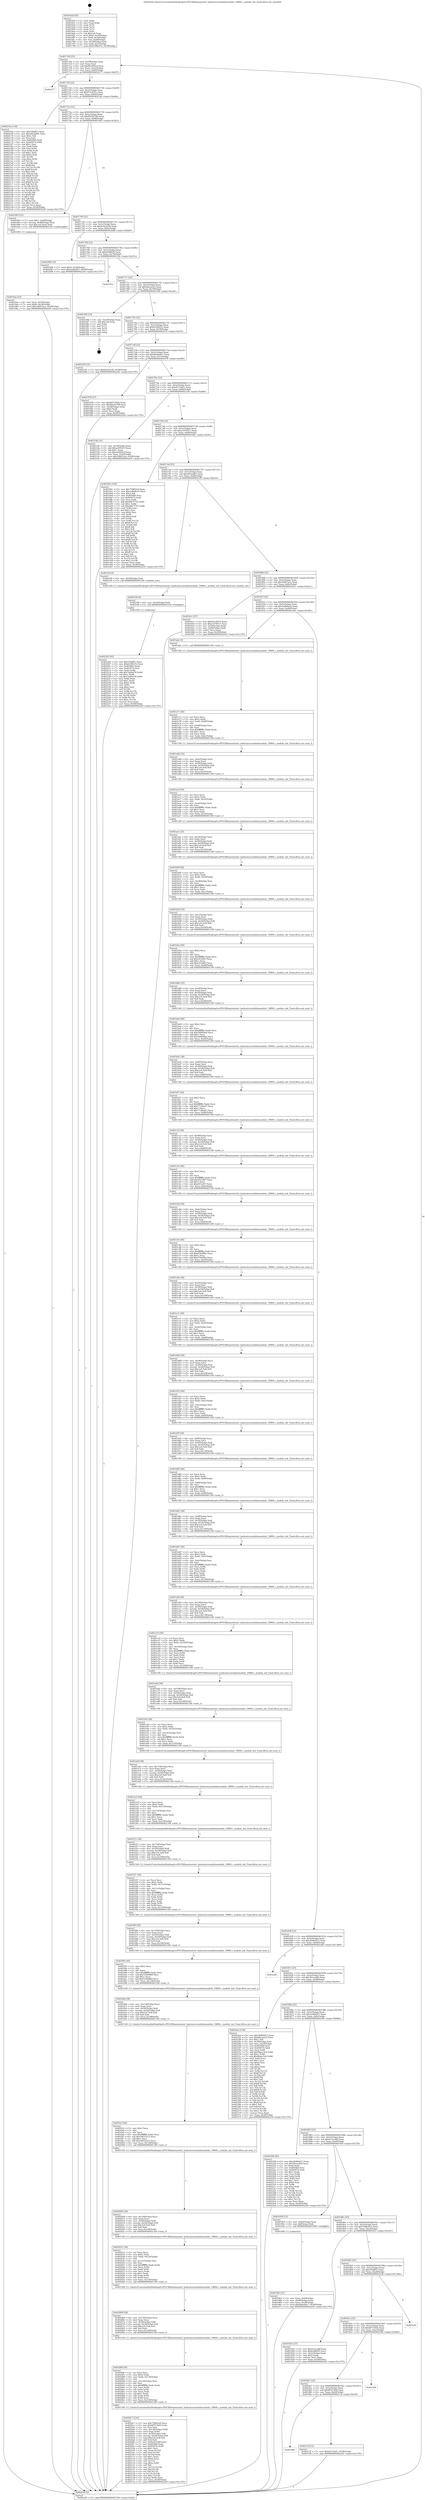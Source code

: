 digraph "0x4016e0" {
  label = "0x4016e0 (/mnt/c/Users/mathe/Desktop/tcc/POCII/binaries/extr_hashcatsrcmodulesmodule_19800.c_module_init_Final-ollvm.out::main(0))"
  labelloc = "t"
  node[shape=record]

  Entry [label="",width=0.3,height=0.3,shape=circle,fillcolor=black,style=filled]
  "0x40170d" [label="{
     0x40170d [23]\l
     | [instrs]\l
     &nbsp;&nbsp;0x40170d \<+3\>: mov -0x58(%rbp),%eax\l
     &nbsp;&nbsp;0x401710 \<+2\>: mov %eax,%ecx\l
     &nbsp;&nbsp;0x401712 \<+6\>: sub $0x84c959cd,%ecx\l
     &nbsp;&nbsp;0x401718 \<+3\>: mov %eax,-0x5c(%rbp)\l
     &nbsp;&nbsp;0x40171b \<+3\>: mov %ecx,-0x60(%rbp)\l
     &nbsp;&nbsp;0x40171e \<+6\>: je 0000000000402277 \<main+0xb97\>\l
  }"]
  "0x402277" [label="{
     0x402277\l
  }", style=dashed]
  "0x401724" [label="{
     0x401724 [22]\l
     | [instrs]\l
     &nbsp;&nbsp;0x401724 \<+5\>: jmp 0000000000401729 \<main+0x49\>\l
     &nbsp;&nbsp;0x401729 \<+3\>: mov -0x5c(%rbp),%eax\l
     &nbsp;&nbsp;0x40172c \<+5\>: sub $0x87ec8551,%eax\l
     &nbsp;&nbsp;0x401731 \<+3\>: mov %eax,-0x64(%rbp)\l
     &nbsp;&nbsp;0x401734 \<+6\>: je 000000000040216a \<main+0xa8a\>\l
  }"]
  Exit [label="",width=0.3,height=0.3,shape=circle,fillcolor=black,style=filled,peripheries=2]
  "0x40216a" [label="{
     0x40216a [134]\l
     | [instrs]\l
     &nbsp;&nbsp;0x40216a \<+5\>: mov $0x55faff51,%eax\l
     &nbsp;&nbsp;0x40216f \<+5\>: mov $0xe95ea901,%ecx\l
     &nbsp;&nbsp;0x402174 \<+2\>: mov $0x1,%dl\l
     &nbsp;&nbsp;0x402176 \<+2\>: xor %esi,%esi\l
     &nbsp;&nbsp;0x402178 \<+7\>: mov 0x4050b0,%edi\l
     &nbsp;&nbsp;0x40217f \<+8\>: mov 0x405074,%r8d\l
     &nbsp;&nbsp;0x402187 \<+3\>: sub $0x1,%esi\l
     &nbsp;&nbsp;0x40218a \<+3\>: mov %edi,%r9d\l
     &nbsp;&nbsp;0x40218d \<+3\>: add %esi,%r9d\l
     &nbsp;&nbsp;0x402190 \<+4\>: imul %r9d,%edi\l
     &nbsp;&nbsp;0x402194 \<+3\>: and $0x1,%edi\l
     &nbsp;&nbsp;0x402197 \<+3\>: cmp $0x0,%edi\l
     &nbsp;&nbsp;0x40219a \<+4\>: sete %r10b\l
     &nbsp;&nbsp;0x40219e \<+4\>: cmp $0xa,%r8d\l
     &nbsp;&nbsp;0x4021a2 \<+4\>: setl %r11b\l
     &nbsp;&nbsp;0x4021a6 \<+3\>: mov %r10b,%bl\l
     &nbsp;&nbsp;0x4021a9 \<+3\>: xor $0xff,%bl\l
     &nbsp;&nbsp;0x4021ac \<+3\>: mov %r11b,%r14b\l
     &nbsp;&nbsp;0x4021af \<+4\>: xor $0xff,%r14b\l
     &nbsp;&nbsp;0x4021b3 \<+3\>: xor $0x1,%dl\l
     &nbsp;&nbsp;0x4021b6 \<+3\>: mov %bl,%r15b\l
     &nbsp;&nbsp;0x4021b9 \<+4\>: and $0xff,%r15b\l
     &nbsp;&nbsp;0x4021bd \<+3\>: and %dl,%r10b\l
     &nbsp;&nbsp;0x4021c0 \<+3\>: mov %r14b,%r12b\l
     &nbsp;&nbsp;0x4021c3 \<+4\>: and $0xff,%r12b\l
     &nbsp;&nbsp;0x4021c7 \<+3\>: and %dl,%r11b\l
     &nbsp;&nbsp;0x4021ca \<+3\>: or %r10b,%r15b\l
     &nbsp;&nbsp;0x4021cd \<+3\>: or %r11b,%r12b\l
     &nbsp;&nbsp;0x4021d0 \<+3\>: xor %r12b,%r15b\l
     &nbsp;&nbsp;0x4021d3 \<+3\>: or %r14b,%bl\l
     &nbsp;&nbsp;0x4021d6 \<+3\>: xor $0xff,%bl\l
     &nbsp;&nbsp;0x4021d9 \<+3\>: or $0x1,%dl\l
     &nbsp;&nbsp;0x4021dc \<+2\>: and %dl,%bl\l
     &nbsp;&nbsp;0x4021de \<+3\>: or %bl,%r15b\l
     &nbsp;&nbsp;0x4021e1 \<+4\>: test $0x1,%r15b\l
     &nbsp;&nbsp;0x4021e5 \<+3\>: cmovne %ecx,%eax\l
     &nbsp;&nbsp;0x4021e8 \<+3\>: mov %eax,-0x58(%rbp)\l
     &nbsp;&nbsp;0x4021eb \<+5\>: jmp 0000000000402a50 \<main+0x1370\>\l
  }"]
  "0x40173a" [label="{
     0x40173a [22]\l
     | [instrs]\l
     &nbsp;&nbsp;0x40173a \<+5\>: jmp 000000000040173f \<main+0x5f\>\l
     &nbsp;&nbsp;0x40173f \<+3\>: mov -0x5c(%rbp),%eax\l
     &nbsp;&nbsp;0x401742 \<+5\>: sub $0x89242799,%eax\l
     &nbsp;&nbsp;0x401747 \<+3\>: mov %eax,-0x68(%rbp)\l
     &nbsp;&nbsp;0x40174a \<+6\>: je 0000000000401993 \<main+0x2b3\>\l
  }"]
  "0x402202" [label="{
     0x402202 [93]\l
     | [instrs]\l
     &nbsp;&nbsp;0x402202 \<+5\>: mov $0x55faff51,%eax\l
     &nbsp;&nbsp;0x402207 \<+5\>: mov $0xb53f0252,%ecx\l
     &nbsp;&nbsp;0x40220c \<+7\>: mov 0x4050b0,%edx\l
     &nbsp;&nbsp;0x402213 \<+7\>: mov 0x405074,%esi\l
     &nbsp;&nbsp;0x40221a \<+3\>: mov %edx,%r8d\l
     &nbsp;&nbsp;0x40221d \<+7\>: add $0x7a6fa478,%r8d\l
     &nbsp;&nbsp;0x402224 \<+4\>: sub $0x1,%r8d\l
     &nbsp;&nbsp;0x402228 \<+7\>: sub $0x7a6fa478,%r8d\l
     &nbsp;&nbsp;0x40222f \<+4\>: imul %r8d,%edx\l
     &nbsp;&nbsp;0x402233 \<+3\>: and $0x1,%edx\l
     &nbsp;&nbsp;0x402236 \<+3\>: cmp $0x0,%edx\l
     &nbsp;&nbsp;0x402239 \<+4\>: sete %r9b\l
     &nbsp;&nbsp;0x40223d \<+3\>: cmp $0xa,%esi\l
     &nbsp;&nbsp;0x402240 \<+4\>: setl %r10b\l
     &nbsp;&nbsp;0x402244 \<+3\>: mov %r9b,%r11b\l
     &nbsp;&nbsp;0x402247 \<+3\>: and %r10b,%r11b\l
     &nbsp;&nbsp;0x40224a \<+3\>: xor %r10b,%r9b\l
     &nbsp;&nbsp;0x40224d \<+3\>: or %r9b,%r11b\l
     &nbsp;&nbsp;0x402250 \<+4\>: test $0x1,%r11b\l
     &nbsp;&nbsp;0x402254 \<+3\>: cmovne %ecx,%eax\l
     &nbsp;&nbsp;0x402257 \<+3\>: mov %eax,-0x58(%rbp)\l
     &nbsp;&nbsp;0x40225a \<+5\>: jmp 0000000000402a50 \<main+0x1370\>\l
  }"]
  "0x401993" [label="{
     0x401993 [23]\l
     | [instrs]\l
     &nbsp;&nbsp;0x401993 \<+7\>: movl $0x1,-0x48(%rbp)\l
     &nbsp;&nbsp;0x40199a \<+4\>: movslq -0x48(%rbp),%rax\l
     &nbsp;&nbsp;0x40199e \<+7\>: imul $0x1e0,%rax,%rdi\l
     &nbsp;&nbsp;0x4019a5 \<+5\>: call 0000000000401050 \<malloc@plt\>\l
     | [calls]\l
     &nbsp;&nbsp;0x401050 \{1\} (unknown)\l
  }"]
  "0x401750" [label="{
     0x401750 [22]\l
     | [instrs]\l
     &nbsp;&nbsp;0x401750 \<+5\>: jmp 0000000000401755 \<main+0x75\>\l
     &nbsp;&nbsp;0x401755 \<+3\>: mov -0x5c(%rbp),%eax\l
     &nbsp;&nbsp;0x401758 \<+5\>: sub $0x9e5e2e5b,%eax\l
     &nbsp;&nbsp;0x40175d \<+3\>: mov %eax,-0x6c(%rbp)\l
     &nbsp;&nbsp;0x401760 \<+6\>: je 0000000000402288 \<main+0xba8\>\l
  }"]
  "0x4021f9" [label="{
     0x4021f9 [9]\l
     | [instrs]\l
     &nbsp;&nbsp;0x4021f9 \<+4\>: mov -0x50(%rbp),%rdi\l
     &nbsp;&nbsp;0x4021fd \<+5\>: call 0000000000401030 \<free@plt\>\l
     | [calls]\l
     &nbsp;&nbsp;0x401030 \{1\} (unknown)\l
  }"]
  "0x402288" [label="{
     0x402288 [19]\l
     | [instrs]\l
     &nbsp;&nbsp;0x402288 \<+7\>: movl $0x0,-0x30(%rbp)\l
     &nbsp;&nbsp;0x40228f \<+7\>: movl $0x3e4bd267,-0x58(%rbp)\l
     &nbsp;&nbsp;0x402296 \<+5\>: jmp 0000000000402a50 \<main+0x1370\>\l
  }"]
  "0x401766" [label="{
     0x401766 [22]\l
     | [instrs]\l
     &nbsp;&nbsp;0x401766 \<+5\>: jmp 000000000040176b \<main+0x8b\>\l
     &nbsp;&nbsp;0x40176b \<+3\>: mov -0x5c(%rbp),%eax\l
     &nbsp;&nbsp;0x40176e \<+5\>: sub $0xb208fcf5,%eax\l
     &nbsp;&nbsp;0x401773 \<+3\>: mov %eax,-0x70(%rbp)\l
     &nbsp;&nbsp;0x401776 \<+6\>: je 000000000040193e \<main+0x25e\>\l
  }"]
  "0x401900" [label="{
     0x401900\l
  }", style=dashed]
  "0x40193e" [label="{
     0x40193e\l
  }", style=dashed]
  "0x40177c" [label="{
     0x40177c [22]\l
     | [instrs]\l
     &nbsp;&nbsp;0x40177c \<+5\>: jmp 0000000000401781 \<main+0xa1\>\l
     &nbsp;&nbsp;0x401781 \<+3\>: mov -0x5c(%rbp),%eax\l
     &nbsp;&nbsp;0x401784 \<+5\>: sub $0xb4eca222,%eax\l
     &nbsp;&nbsp;0x401789 \<+3\>: mov %eax,-0x74(%rbp)\l
     &nbsp;&nbsp;0x40178c \<+6\>: je 0000000000402384 \<main+0xca4\>\l
  }"]
  "0x40213f" [label="{
     0x40213f [12]\l
     | [instrs]\l
     &nbsp;&nbsp;0x40213f \<+7\>: movl $0xd2119a5c,-0x58(%rbp)\l
     &nbsp;&nbsp;0x402146 \<+5\>: jmp 0000000000402a50 \<main+0x1370\>\l
  }"]
  "0x402384" [label="{
     0x402384 [19]\l
     | [instrs]\l
     &nbsp;&nbsp;0x402384 \<+3\>: mov -0x24(%rbp),%eax\l
     &nbsp;&nbsp;0x402387 \<+7\>: add $0x1a0,%rsp\l
     &nbsp;&nbsp;0x40238e \<+1\>: pop %rbx\l
     &nbsp;&nbsp;0x40238f \<+2\>: pop %r12\l
     &nbsp;&nbsp;0x402391 \<+2\>: pop %r14\l
     &nbsp;&nbsp;0x402393 \<+2\>: pop %r15\l
     &nbsp;&nbsp;0x402395 \<+1\>: pop %rbp\l
     &nbsp;&nbsp;0x402396 \<+1\>: ret\l
  }"]
  "0x401792" [label="{
     0x401792 [22]\l
     | [instrs]\l
     &nbsp;&nbsp;0x401792 \<+5\>: jmp 0000000000401797 \<main+0xb7\>\l
     &nbsp;&nbsp;0x401797 \<+3\>: mov -0x5c(%rbp),%eax\l
     &nbsp;&nbsp;0x40179a \<+5\>: sub $0xb53f0252,%eax\l
     &nbsp;&nbsp;0x40179f \<+3\>: mov %eax,-0x78(%rbp)\l
     &nbsp;&nbsp;0x4017a2 \<+6\>: je 000000000040225f \<main+0xb7f\>\l
  }"]
  "0x4018e7" [label="{
     0x4018e7 [25]\l
     | [instrs]\l
     &nbsp;&nbsp;0x4018e7 \<+5\>: jmp 00000000004018ec \<main+0x20c\>\l
     &nbsp;&nbsp;0x4018ec \<+3\>: mov -0x5c(%rbp),%eax\l
     &nbsp;&nbsp;0x4018ef \<+5\>: sub $0x6f7b74d4,%eax\l
     &nbsp;&nbsp;0x4018f4 \<+6\>: mov %eax,-0xb0(%rbp)\l
     &nbsp;&nbsp;0x4018fa \<+6\>: je 000000000040213f \<main+0xa5f\>\l
  }"]
  "0x40225f" [label="{
     0x40225f [12]\l
     | [instrs]\l
     &nbsp;&nbsp;0x40225f \<+7\>: movl $0x9e5e2e5b,-0x58(%rbp)\l
     &nbsp;&nbsp;0x402266 \<+5\>: jmp 0000000000402a50 \<main+0x1370\>\l
  }"]
  "0x4017a8" [label="{
     0x4017a8 [22]\l
     | [instrs]\l
     &nbsp;&nbsp;0x4017a8 \<+5\>: jmp 00000000004017ad \<main+0xcd\>\l
     &nbsp;&nbsp;0x4017ad \<+3\>: mov -0x5c(%rbp),%eax\l
     &nbsp;&nbsp;0x4017b0 \<+5\>: sub $0xbbde44e7,%eax\l
     &nbsp;&nbsp;0x4017b5 \<+3\>: mov %eax,-0x7c(%rbp)\l
     &nbsp;&nbsp;0x4017b8 \<+6\>: je 0000000000401978 \<main+0x298\>\l
  }"]
  "0x40226b" [label="{
     0x40226b\l
  }", style=dashed]
  "0x401978" [label="{
     0x401978 [27]\l
     | [instrs]\l
     &nbsp;&nbsp;0x401978 \<+5\>: mov $0x6f57362b,%eax\l
     &nbsp;&nbsp;0x40197d \<+5\>: mov $0x89242799,%ecx\l
     &nbsp;&nbsp;0x401982 \<+3\>: mov -0x28(%rbp),%edx\l
     &nbsp;&nbsp;0x401985 \<+3\>: cmp $0x0,%edx\l
     &nbsp;&nbsp;0x401988 \<+3\>: cmove %ecx,%eax\l
     &nbsp;&nbsp;0x40198b \<+3\>: mov %eax,-0x58(%rbp)\l
     &nbsp;&nbsp;0x40198e \<+5\>: jmp 0000000000402a50 \<main+0x1370\>\l
  }"]
  "0x4017be" [label="{
     0x4017be [22]\l
     | [instrs]\l
     &nbsp;&nbsp;0x4017be \<+5\>: jmp 00000000004017c3 \<main+0xe3\>\l
     &nbsp;&nbsp;0x4017c3 \<+3\>: mov -0x5c(%rbp),%eax\l
     &nbsp;&nbsp;0x4017c6 \<+5\>: sub $0xd2119a5c,%eax\l
     &nbsp;&nbsp;0x4017cb \<+3\>: mov %eax,-0x80(%rbp)\l
     &nbsp;&nbsp;0x4017ce \<+6\>: je 000000000040214b \<main+0xa6b\>\l
  }"]
  "0x4018ce" [label="{
     0x4018ce [25]\l
     | [instrs]\l
     &nbsp;&nbsp;0x4018ce \<+5\>: jmp 00000000004018d3 \<main+0x1f3\>\l
     &nbsp;&nbsp;0x4018d3 \<+3\>: mov -0x5c(%rbp),%eax\l
     &nbsp;&nbsp;0x4018d6 \<+5\>: sub $0x6f57362b,%eax\l
     &nbsp;&nbsp;0x4018db \<+6\>: mov %eax,-0xac(%rbp)\l
     &nbsp;&nbsp;0x4018e1 \<+6\>: je 000000000040226b \<main+0xb8b\>\l
  }"]
  "0x40214b" [label="{
     0x40214b [31]\l
     | [instrs]\l
     &nbsp;&nbsp;0x40214b \<+3\>: mov -0x54(%rbp),%eax\l
     &nbsp;&nbsp;0x40214e \<+5\>: add $0xae095d1f,%eax\l
     &nbsp;&nbsp;0x402153 \<+3\>: add $0x1,%eax\l
     &nbsp;&nbsp;0x402156 \<+5\>: sub $0xae095d1f,%eax\l
     &nbsp;&nbsp;0x40215b \<+3\>: mov %eax,-0x54(%rbp)\l
     &nbsp;&nbsp;0x40215e \<+7\>: movl $0x10b97a1a,-0x58(%rbp)\l
     &nbsp;&nbsp;0x402165 \<+5\>: jmp 0000000000402a50 \<main+0x1370\>\l
  }"]
  "0x4017d4" [label="{
     0x4017d4 [25]\l
     | [instrs]\l
     &nbsp;&nbsp;0x4017d4 \<+5\>: jmp 00000000004017d9 \<main+0xf9\>\l
     &nbsp;&nbsp;0x4017d9 \<+3\>: mov -0x5c(%rbp),%eax\l
     &nbsp;&nbsp;0x4017dc \<+5\>: sub $0xe10785c7,%eax\l
     &nbsp;&nbsp;0x4017e1 \<+6\>: mov %eax,-0x84(%rbp)\l
     &nbsp;&nbsp;0x4017e7 \<+6\>: je 00000000004019dc \<main+0x2fc\>\l
  }"]
  "0x402a2b" [label="{
     0x402a2b\l
  }", style=dashed]
  "0x4019dc" [label="{
     0x4019dc [144]\l
     | [instrs]\l
     &nbsp;&nbsp;0x4019dc \<+5\>: mov $0x75fd62e0,%eax\l
     &nbsp;&nbsp;0x4019e1 \<+5\>: mov $0x2a8b9e24,%ecx\l
     &nbsp;&nbsp;0x4019e6 \<+2\>: mov $0x1,%dl\l
     &nbsp;&nbsp;0x4019e8 \<+7\>: mov 0x4050b0,%esi\l
     &nbsp;&nbsp;0x4019ef \<+7\>: mov 0x405074,%edi\l
     &nbsp;&nbsp;0x4019f6 \<+3\>: mov %esi,%r8d\l
     &nbsp;&nbsp;0x4019f9 \<+7\>: add $0x40b757f2,%r8d\l
     &nbsp;&nbsp;0x401a00 \<+4\>: sub $0x1,%r8d\l
     &nbsp;&nbsp;0x401a04 \<+7\>: sub $0x40b757f2,%r8d\l
     &nbsp;&nbsp;0x401a0b \<+4\>: imul %r8d,%esi\l
     &nbsp;&nbsp;0x401a0f \<+3\>: and $0x1,%esi\l
     &nbsp;&nbsp;0x401a12 \<+3\>: cmp $0x0,%esi\l
     &nbsp;&nbsp;0x401a15 \<+4\>: sete %r9b\l
     &nbsp;&nbsp;0x401a19 \<+3\>: cmp $0xa,%edi\l
     &nbsp;&nbsp;0x401a1c \<+4\>: setl %r10b\l
     &nbsp;&nbsp;0x401a20 \<+3\>: mov %r9b,%r11b\l
     &nbsp;&nbsp;0x401a23 \<+4\>: xor $0xff,%r11b\l
     &nbsp;&nbsp;0x401a27 \<+3\>: mov %r10b,%bl\l
     &nbsp;&nbsp;0x401a2a \<+3\>: xor $0xff,%bl\l
     &nbsp;&nbsp;0x401a2d \<+3\>: xor $0x1,%dl\l
     &nbsp;&nbsp;0x401a30 \<+3\>: mov %r11b,%r14b\l
     &nbsp;&nbsp;0x401a33 \<+4\>: and $0xff,%r14b\l
     &nbsp;&nbsp;0x401a37 \<+3\>: and %dl,%r9b\l
     &nbsp;&nbsp;0x401a3a \<+3\>: mov %bl,%r15b\l
     &nbsp;&nbsp;0x401a3d \<+4\>: and $0xff,%r15b\l
     &nbsp;&nbsp;0x401a41 \<+3\>: and %dl,%r10b\l
     &nbsp;&nbsp;0x401a44 \<+3\>: or %r9b,%r14b\l
     &nbsp;&nbsp;0x401a47 \<+3\>: or %r10b,%r15b\l
     &nbsp;&nbsp;0x401a4a \<+3\>: xor %r15b,%r14b\l
     &nbsp;&nbsp;0x401a4d \<+3\>: or %bl,%r11b\l
     &nbsp;&nbsp;0x401a50 \<+4\>: xor $0xff,%r11b\l
     &nbsp;&nbsp;0x401a54 \<+3\>: or $0x1,%dl\l
     &nbsp;&nbsp;0x401a57 \<+3\>: and %dl,%r11b\l
     &nbsp;&nbsp;0x401a5a \<+3\>: or %r11b,%r14b\l
     &nbsp;&nbsp;0x401a5d \<+4\>: test $0x1,%r14b\l
     &nbsp;&nbsp;0x401a61 \<+3\>: cmovne %ecx,%eax\l
     &nbsp;&nbsp;0x401a64 \<+3\>: mov %eax,-0x58(%rbp)\l
     &nbsp;&nbsp;0x401a67 \<+5\>: jmp 0000000000402a50 \<main+0x1370\>\l
  }"]
  "0x4017ed" [label="{
     0x4017ed [25]\l
     | [instrs]\l
     &nbsp;&nbsp;0x4017ed \<+5\>: jmp 00000000004017f2 \<main+0x112\>\l
     &nbsp;&nbsp;0x4017f2 \<+3\>: mov -0x5c(%rbp),%eax\l
     &nbsp;&nbsp;0x4017f5 \<+5\>: sub $0xe95ea901,%eax\l
     &nbsp;&nbsp;0x4017fa \<+6\>: mov %eax,-0x88(%rbp)\l
     &nbsp;&nbsp;0x401800 \<+6\>: je 00000000004021f0 \<main+0xb10\>\l
  }"]
  "0x4020c7" [label="{
     0x4020c7 [120]\l
     | [instrs]\l
     &nbsp;&nbsp;0x4020c7 \<+5\>: mov $0x75fd62e0,%ecx\l
     &nbsp;&nbsp;0x4020cc \<+5\>: mov $0x6f7b74d4,%edx\l
     &nbsp;&nbsp;0x4020d1 \<+2\>: xor %esi,%esi\l
     &nbsp;&nbsp;0x4020d3 \<+7\>: mov -0x138(%rbp),%r9d\l
     &nbsp;&nbsp;0x4020da \<+4\>: imul %eax,%r9d\l
     &nbsp;&nbsp;0x4020de \<+4\>: mov -0x50(%rbp),%rdi\l
     &nbsp;&nbsp;0x4020e2 \<+4\>: movslq -0x54(%rbp),%r8\l
     &nbsp;&nbsp;0x4020e6 \<+7\>: imul $0x1e0,%r8,%r8\l
     &nbsp;&nbsp;0x4020ed \<+3\>: add %r8,%rdi\l
     &nbsp;&nbsp;0x4020f0 \<+7\>: mov %r9d,0x1d8(%rdi)\l
     &nbsp;&nbsp;0x4020f7 \<+7\>: mov 0x4050b0,%eax\l
     &nbsp;&nbsp;0x4020fe \<+8\>: mov 0x405074,%r9d\l
     &nbsp;&nbsp;0x402106 \<+3\>: sub $0x1,%esi\l
     &nbsp;&nbsp;0x402109 \<+3\>: mov %eax,%r10d\l
     &nbsp;&nbsp;0x40210c \<+3\>: add %esi,%r10d\l
     &nbsp;&nbsp;0x40210f \<+4\>: imul %r10d,%eax\l
     &nbsp;&nbsp;0x402113 \<+3\>: and $0x1,%eax\l
     &nbsp;&nbsp;0x402116 \<+3\>: cmp $0x0,%eax\l
     &nbsp;&nbsp;0x402119 \<+4\>: sete %r11b\l
     &nbsp;&nbsp;0x40211d \<+4\>: cmp $0xa,%r9d\l
     &nbsp;&nbsp;0x402121 \<+3\>: setl %bl\l
     &nbsp;&nbsp;0x402124 \<+3\>: mov %r11b,%r14b\l
     &nbsp;&nbsp;0x402127 \<+3\>: and %bl,%r14b\l
     &nbsp;&nbsp;0x40212a \<+3\>: xor %bl,%r11b\l
     &nbsp;&nbsp;0x40212d \<+3\>: or %r11b,%r14b\l
     &nbsp;&nbsp;0x402130 \<+4\>: test $0x1,%r14b\l
     &nbsp;&nbsp;0x402134 \<+3\>: cmovne %edx,%ecx\l
     &nbsp;&nbsp;0x402137 \<+3\>: mov %ecx,-0x58(%rbp)\l
     &nbsp;&nbsp;0x40213a \<+5\>: jmp 0000000000402a50 \<main+0x1370\>\l
  }"]
  "0x4021f0" [label="{
     0x4021f0 [9]\l
     | [instrs]\l
     &nbsp;&nbsp;0x4021f0 \<+4\>: mov -0x50(%rbp),%rdi\l
     &nbsp;&nbsp;0x4021f4 \<+5\>: call 0000000000401240 \<module_init\>\l
     | [calls]\l
     &nbsp;&nbsp;0x401240 \{1\} (/mnt/c/Users/mathe/Desktop/tcc/POCII/binaries/extr_hashcatsrcmodulesmodule_19800.c_module_init_Final-ollvm.out::module_init)\l
  }"]
  "0x401806" [label="{
     0x401806 [25]\l
     | [instrs]\l
     &nbsp;&nbsp;0x401806 \<+5\>: jmp 000000000040180b \<main+0x12b\>\l
     &nbsp;&nbsp;0x40180b \<+3\>: mov -0x5c(%rbp),%eax\l
     &nbsp;&nbsp;0x40180e \<+5\>: sub $0x10b97a1a,%eax\l
     &nbsp;&nbsp;0x401813 \<+6\>: mov %eax,-0x8c(%rbp)\l
     &nbsp;&nbsp;0x401819 \<+6\>: je 00000000004019c1 \<main+0x2e1\>\l
  }"]
  "0x40208f" [label="{
     0x40208f [56]\l
     | [instrs]\l
     &nbsp;&nbsp;0x40208f \<+2\>: xor %ecx,%ecx\l
     &nbsp;&nbsp;0x402091 \<+5\>: mov $0x2,%edx\l
     &nbsp;&nbsp;0x402096 \<+6\>: mov %edx,-0x134(%rbp)\l
     &nbsp;&nbsp;0x40209c \<+1\>: cltd\l
     &nbsp;&nbsp;0x40209d \<+6\>: mov -0x134(%rbp),%esi\l
     &nbsp;&nbsp;0x4020a3 \<+2\>: idiv %esi\l
     &nbsp;&nbsp;0x4020a5 \<+6\>: imul $0xfffffffe,%edx,%edx\l
     &nbsp;&nbsp;0x4020ab \<+3\>: mov %ecx,%r9d\l
     &nbsp;&nbsp;0x4020ae \<+3\>: sub %edx,%r9d\l
     &nbsp;&nbsp;0x4020b1 \<+2\>: mov %ecx,%edx\l
     &nbsp;&nbsp;0x4020b3 \<+3\>: sub $0x1,%edx\l
     &nbsp;&nbsp;0x4020b6 \<+3\>: add %edx,%r9d\l
     &nbsp;&nbsp;0x4020b9 \<+3\>: sub %r9d,%ecx\l
     &nbsp;&nbsp;0x4020bc \<+6\>: mov %ecx,-0x138(%rbp)\l
     &nbsp;&nbsp;0x4020c2 \<+5\>: call 0000000000401160 \<next_i\>\l
     | [calls]\l
     &nbsp;&nbsp;0x401160 \{1\} (/mnt/c/Users/mathe/Desktop/tcc/POCII/binaries/extr_hashcatsrcmodulesmodule_19800.c_module_init_Final-ollvm.out::next_i)\l
  }"]
  "0x4019c1" [label="{
     0x4019c1 [27]\l
     | [instrs]\l
     &nbsp;&nbsp;0x4019c1 \<+5\>: mov $0x87ec8551,%eax\l
     &nbsp;&nbsp;0x4019c6 \<+5\>: mov $0xe10785c7,%ecx\l
     &nbsp;&nbsp;0x4019cb \<+3\>: mov -0x54(%rbp),%edx\l
     &nbsp;&nbsp;0x4019ce \<+3\>: cmp -0x48(%rbp),%edx\l
     &nbsp;&nbsp;0x4019d1 \<+3\>: cmovl %ecx,%eax\l
     &nbsp;&nbsp;0x4019d4 \<+3\>: mov %eax,-0x58(%rbp)\l
     &nbsp;&nbsp;0x4019d7 \<+5\>: jmp 0000000000402a50 \<main+0x1370\>\l
  }"]
  "0x40181f" [label="{
     0x40181f [25]\l
     | [instrs]\l
     &nbsp;&nbsp;0x40181f \<+5\>: jmp 0000000000401824 \<main+0x144\>\l
     &nbsp;&nbsp;0x401824 \<+3\>: mov -0x5c(%rbp),%eax\l
     &nbsp;&nbsp;0x401827 \<+5\>: sub $0x2a8b9e24,%eax\l
     &nbsp;&nbsp;0x40182c \<+6\>: mov %eax,-0x90(%rbp)\l
     &nbsp;&nbsp;0x401832 \<+6\>: je 0000000000401a6c \<main+0x38c\>\l
  }"]
  "0x402069" [label="{
     0x402069 [38]\l
     | [instrs]\l
     &nbsp;&nbsp;0x402069 \<+6\>: mov -0x130(%rbp),%ecx\l
     &nbsp;&nbsp;0x40206f \<+3\>: imul %eax,%ecx\l
     &nbsp;&nbsp;0x402072 \<+4\>: mov -0x50(%rbp),%rdi\l
     &nbsp;&nbsp;0x402076 \<+4\>: movslq -0x54(%rbp),%r8\l
     &nbsp;&nbsp;0x40207a \<+7\>: imul $0x1e0,%r8,%r8\l
     &nbsp;&nbsp;0x402081 \<+3\>: add %r8,%rdi\l
     &nbsp;&nbsp;0x402084 \<+6\>: mov %ecx,0x1d4(%rdi)\l
     &nbsp;&nbsp;0x40208a \<+5\>: call 0000000000401160 \<next_i\>\l
     | [calls]\l
     &nbsp;&nbsp;0x401160 \{1\} (/mnt/c/Users/mathe/Desktop/tcc/POCII/binaries/extr_hashcatsrcmodulesmodule_19800.c_module_init_Final-ollvm.out::next_i)\l
  }"]
  "0x401a6c" [label="{
     0x401a6c [5]\l
     | [instrs]\l
     &nbsp;&nbsp;0x401a6c \<+5\>: call 0000000000401160 \<next_i\>\l
     | [calls]\l
     &nbsp;&nbsp;0x401160 \{1\} (/mnt/c/Users/mathe/Desktop/tcc/POCII/binaries/extr_hashcatsrcmodulesmodule_19800.c_module_init_Final-ollvm.out::next_i)\l
  }"]
  "0x401838" [label="{
     0x401838 [25]\l
     | [instrs]\l
     &nbsp;&nbsp;0x401838 \<+5\>: jmp 000000000040183d \<main+0x15d\>\l
     &nbsp;&nbsp;0x40183d \<+3\>: mov -0x5c(%rbp),%eax\l
     &nbsp;&nbsp;0x401840 \<+5\>: sub $0x2b9b4415,%eax\l
     &nbsp;&nbsp;0x401845 \<+6\>: mov %eax,-0x94(%rbp)\l
     &nbsp;&nbsp;0x40184b \<+6\>: je 0000000000402a49 \<main+0x1369\>\l
  }"]
  "0x402031" [label="{
     0x402031 [56]\l
     | [instrs]\l
     &nbsp;&nbsp;0x402031 \<+2\>: xor %ecx,%ecx\l
     &nbsp;&nbsp;0x402033 \<+5\>: mov $0x2,%edx\l
     &nbsp;&nbsp;0x402038 \<+6\>: mov %edx,-0x12c(%rbp)\l
     &nbsp;&nbsp;0x40203e \<+1\>: cltd\l
     &nbsp;&nbsp;0x40203f \<+6\>: mov -0x12c(%rbp),%esi\l
     &nbsp;&nbsp;0x402045 \<+2\>: idiv %esi\l
     &nbsp;&nbsp;0x402047 \<+6\>: imul $0xfffffffe,%edx,%edx\l
     &nbsp;&nbsp;0x40204d \<+3\>: mov %ecx,%r9d\l
     &nbsp;&nbsp;0x402050 \<+3\>: sub %edx,%r9d\l
     &nbsp;&nbsp;0x402053 \<+2\>: mov %ecx,%edx\l
     &nbsp;&nbsp;0x402055 \<+3\>: sub $0x1,%edx\l
     &nbsp;&nbsp;0x402058 \<+3\>: add %edx,%r9d\l
     &nbsp;&nbsp;0x40205b \<+3\>: sub %r9d,%ecx\l
     &nbsp;&nbsp;0x40205e \<+6\>: mov %ecx,-0x130(%rbp)\l
     &nbsp;&nbsp;0x402064 \<+5\>: call 0000000000401160 \<next_i\>\l
     | [calls]\l
     &nbsp;&nbsp;0x401160 \{1\} (/mnt/c/Users/mathe/Desktop/tcc/POCII/binaries/extr_hashcatsrcmodulesmodule_19800.c_module_init_Final-ollvm.out::next_i)\l
  }"]
  "0x402a49" [label="{
     0x402a49\l
  }", style=dashed]
  "0x401851" [label="{
     0x401851 [25]\l
     | [instrs]\l
     &nbsp;&nbsp;0x401851 \<+5\>: jmp 0000000000401856 \<main+0x176\>\l
     &nbsp;&nbsp;0x401856 \<+3\>: mov -0x5c(%rbp),%eax\l
     &nbsp;&nbsp;0x401859 \<+5\>: sub $0x3b1ac440,%eax\l
     &nbsp;&nbsp;0x40185e \<+6\>: mov %eax,-0x98(%rbp)\l
     &nbsp;&nbsp;0x401864 \<+6\>: je 00000000004022ee \<main+0xc0e\>\l
  }"]
  "0x40200b" [label="{
     0x40200b [38]\l
     | [instrs]\l
     &nbsp;&nbsp;0x40200b \<+6\>: mov -0x128(%rbp),%ecx\l
     &nbsp;&nbsp;0x402011 \<+3\>: imul %eax,%ecx\l
     &nbsp;&nbsp;0x402014 \<+4\>: mov -0x50(%rbp),%rdi\l
     &nbsp;&nbsp;0x402018 \<+4\>: movslq -0x54(%rbp),%r8\l
     &nbsp;&nbsp;0x40201c \<+7\>: imul $0x1e0,%r8,%r8\l
     &nbsp;&nbsp;0x402023 \<+3\>: add %r8,%rdi\l
     &nbsp;&nbsp;0x402026 \<+6\>: mov %ecx,0x1d0(%rdi)\l
     &nbsp;&nbsp;0x40202c \<+5\>: call 0000000000401160 \<next_i\>\l
     | [calls]\l
     &nbsp;&nbsp;0x401160 \{1\} (/mnt/c/Users/mathe/Desktop/tcc/POCII/binaries/extr_hashcatsrcmodulesmodule_19800.c_module_init_Final-ollvm.out::next_i)\l
  }"]
  "0x4022ee" [label="{
     0x4022ee [150]\l
     | [instrs]\l
     &nbsp;&nbsp;0x4022ee \<+5\>: mov $0x2b9b4415,%eax\l
     &nbsp;&nbsp;0x4022f3 \<+5\>: mov $0xb4eca222,%ecx\l
     &nbsp;&nbsp;0x4022f8 \<+2\>: mov $0x1,%dl\l
     &nbsp;&nbsp;0x4022fa \<+3\>: mov -0x30(%rbp),%esi\l
     &nbsp;&nbsp;0x4022fd \<+3\>: mov %esi,-0x24(%rbp)\l
     &nbsp;&nbsp;0x402300 \<+7\>: mov 0x4050b0,%esi\l
     &nbsp;&nbsp;0x402307 \<+7\>: mov 0x405074,%edi\l
     &nbsp;&nbsp;0x40230e \<+3\>: mov %esi,%r8d\l
     &nbsp;&nbsp;0x402311 \<+7\>: add $0x96aec5c6,%r8d\l
     &nbsp;&nbsp;0x402318 \<+4\>: sub $0x1,%r8d\l
     &nbsp;&nbsp;0x40231c \<+7\>: sub $0x96aec5c6,%r8d\l
     &nbsp;&nbsp;0x402323 \<+4\>: imul %r8d,%esi\l
     &nbsp;&nbsp;0x402327 \<+3\>: and $0x1,%esi\l
     &nbsp;&nbsp;0x40232a \<+3\>: cmp $0x0,%esi\l
     &nbsp;&nbsp;0x40232d \<+4\>: sete %r9b\l
     &nbsp;&nbsp;0x402331 \<+3\>: cmp $0xa,%edi\l
     &nbsp;&nbsp;0x402334 \<+4\>: setl %r10b\l
     &nbsp;&nbsp;0x402338 \<+3\>: mov %r9b,%r11b\l
     &nbsp;&nbsp;0x40233b \<+4\>: xor $0xff,%r11b\l
     &nbsp;&nbsp;0x40233f \<+3\>: mov %r10b,%bl\l
     &nbsp;&nbsp;0x402342 \<+3\>: xor $0xff,%bl\l
     &nbsp;&nbsp;0x402345 \<+3\>: xor $0x1,%dl\l
     &nbsp;&nbsp;0x402348 \<+3\>: mov %r11b,%r14b\l
     &nbsp;&nbsp;0x40234b \<+4\>: and $0xff,%r14b\l
     &nbsp;&nbsp;0x40234f \<+3\>: and %dl,%r9b\l
     &nbsp;&nbsp;0x402352 \<+3\>: mov %bl,%r15b\l
     &nbsp;&nbsp;0x402355 \<+4\>: and $0xff,%r15b\l
     &nbsp;&nbsp;0x402359 \<+3\>: and %dl,%r10b\l
     &nbsp;&nbsp;0x40235c \<+3\>: or %r9b,%r14b\l
     &nbsp;&nbsp;0x40235f \<+3\>: or %r10b,%r15b\l
     &nbsp;&nbsp;0x402362 \<+3\>: xor %r15b,%r14b\l
     &nbsp;&nbsp;0x402365 \<+3\>: or %bl,%r11b\l
     &nbsp;&nbsp;0x402368 \<+4\>: xor $0xff,%r11b\l
     &nbsp;&nbsp;0x40236c \<+3\>: or $0x1,%dl\l
     &nbsp;&nbsp;0x40236f \<+3\>: and %dl,%r11b\l
     &nbsp;&nbsp;0x402372 \<+3\>: or %r11b,%r14b\l
     &nbsp;&nbsp;0x402375 \<+4\>: test $0x1,%r14b\l
     &nbsp;&nbsp;0x402379 \<+3\>: cmovne %ecx,%eax\l
     &nbsp;&nbsp;0x40237c \<+3\>: mov %eax,-0x58(%rbp)\l
     &nbsp;&nbsp;0x40237f \<+5\>: jmp 0000000000402a50 \<main+0x1370\>\l
  }"]
  "0x40186a" [label="{
     0x40186a [25]\l
     | [instrs]\l
     &nbsp;&nbsp;0x40186a \<+5\>: jmp 000000000040186f \<main+0x18f\>\l
     &nbsp;&nbsp;0x40186f \<+3\>: mov -0x5c(%rbp),%eax\l
     &nbsp;&nbsp;0x401872 \<+5\>: sub $0x3e4bd267,%eax\l
     &nbsp;&nbsp;0x401877 \<+6\>: mov %eax,-0x9c(%rbp)\l
     &nbsp;&nbsp;0x40187d \<+6\>: je 000000000040229b \<main+0xbbb\>\l
  }"]
  "0x401fe3" [label="{
     0x401fe3 [40]\l
     | [instrs]\l
     &nbsp;&nbsp;0x401fe3 \<+5\>: mov $0x2,%ecx\l
     &nbsp;&nbsp;0x401fe8 \<+1\>: cltd\l
     &nbsp;&nbsp;0x401fe9 \<+2\>: idiv %ecx\l
     &nbsp;&nbsp;0x401feb \<+6\>: imul $0xfffffffe,%edx,%ecx\l
     &nbsp;&nbsp;0x401ff1 \<+6\>: sub $0x34632e33,%ecx\l
     &nbsp;&nbsp;0x401ff7 \<+3\>: add $0x1,%ecx\l
     &nbsp;&nbsp;0x401ffa \<+6\>: add $0x34632e33,%ecx\l
     &nbsp;&nbsp;0x402000 \<+6\>: mov %ecx,-0x128(%rbp)\l
     &nbsp;&nbsp;0x402006 \<+5\>: call 0000000000401160 \<next_i\>\l
     | [calls]\l
     &nbsp;&nbsp;0x401160 \{1\} (/mnt/c/Users/mathe/Desktop/tcc/POCII/binaries/extr_hashcatsrcmodulesmodule_19800.c_module_init_Final-ollvm.out::next_i)\l
  }"]
  "0x40229b" [label="{
     0x40229b [83]\l
     | [instrs]\l
     &nbsp;&nbsp;0x40229b \<+5\>: mov $0x2b9b4415,%eax\l
     &nbsp;&nbsp;0x4022a0 \<+5\>: mov $0x3b1ac440,%ecx\l
     &nbsp;&nbsp;0x4022a5 \<+2\>: xor %edx,%edx\l
     &nbsp;&nbsp;0x4022a7 \<+7\>: mov 0x4050b0,%esi\l
     &nbsp;&nbsp;0x4022ae \<+7\>: mov 0x405074,%edi\l
     &nbsp;&nbsp;0x4022b5 \<+3\>: sub $0x1,%edx\l
     &nbsp;&nbsp;0x4022b8 \<+3\>: mov %esi,%r8d\l
     &nbsp;&nbsp;0x4022bb \<+3\>: add %edx,%r8d\l
     &nbsp;&nbsp;0x4022be \<+4\>: imul %r8d,%esi\l
     &nbsp;&nbsp;0x4022c2 \<+3\>: and $0x1,%esi\l
     &nbsp;&nbsp;0x4022c5 \<+3\>: cmp $0x0,%esi\l
     &nbsp;&nbsp;0x4022c8 \<+4\>: sete %r9b\l
     &nbsp;&nbsp;0x4022cc \<+3\>: cmp $0xa,%edi\l
     &nbsp;&nbsp;0x4022cf \<+4\>: setl %r10b\l
     &nbsp;&nbsp;0x4022d3 \<+3\>: mov %r9b,%r11b\l
     &nbsp;&nbsp;0x4022d6 \<+3\>: and %r10b,%r11b\l
     &nbsp;&nbsp;0x4022d9 \<+3\>: xor %r10b,%r9b\l
     &nbsp;&nbsp;0x4022dc \<+3\>: or %r9b,%r11b\l
     &nbsp;&nbsp;0x4022df \<+4\>: test $0x1,%r11b\l
     &nbsp;&nbsp;0x4022e3 \<+3\>: cmovne %ecx,%eax\l
     &nbsp;&nbsp;0x4022e6 \<+3\>: mov %eax,-0x58(%rbp)\l
     &nbsp;&nbsp;0x4022e9 \<+5\>: jmp 0000000000402a50 \<main+0x1370\>\l
  }"]
  "0x401883" [label="{
     0x401883 [25]\l
     | [instrs]\l
     &nbsp;&nbsp;0x401883 \<+5\>: jmp 0000000000401888 \<main+0x1a8\>\l
     &nbsp;&nbsp;0x401888 \<+3\>: mov -0x5c(%rbp),%eax\l
     &nbsp;&nbsp;0x40188b \<+5\>: sub $0x412ccdbf,%eax\l
     &nbsp;&nbsp;0x401890 \<+6\>: mov %eax,-0xa0(%rbp)\l
     &nbsp;&nbsp;0x401896 \<+6\>: je 0000000000401956 \<main+0x276\>\l
  }"]
  "0x401fbd" [label="{
     0x401fbd [38]\l
     | [instrs]\l
     &nbsp;&nbsp;0x401fbd \<+6\>: mov -0x124(%rbp),%ecx\l
     &nbsp;&nbsp;0x401fc3 \<+3\>: imul %eax,%ecx\l
     &nbsp;&nbsp;0x401fc6 \<+4\>: mov -0x50(%rbp),%rdi\l
     &nbsp;&nbsp;0x401fca \<+4\>: movslq -0x54(%rbp),%r8\l
     &nbsp;&nbsp;0x401fce \<+7\>: imul $0x1e0,%r8,%r8\l
     &nbsp;&nbsp;0x401fd5 \<+3\>: add %r8,%rdi\l
     &nbsp;&nbsp;0x401fd8 \<+6\>: mov %ecx,0x198(%rdi)\l
     &nbsp;&nbsp;0x401fde \<+5\>: call 0000000000401160 \<next_i\>\l
     | [calls]\l
     &nbsp;&nbsp;0x401160 \{1\} (/mnt/c/Users/mathe/Desktop/tcc/POCII/binaries/extr_hashcatsrcmodulesmodule_19800.c_module_init_Final-ollvm.out::next_i)\l
  }"]
  "0x401956" [label="{
     0x401956 [13]\l
     | [instrs]\l
     &nbsp;&nbsp;0x401956 \<+4\>: mov -0x40(%rbp),%rax\l
     &nbsp;&nbsp;0x40195a \<+4\>: mov 0x8(%rax),%rdi\l
     &nbsp;&nbsp;0x40195e \<+5\>: call 0000000000401060 \<atoi@plt\>\l
     | [calls]\l
     &nbsp;&nbsp;0x401060 \{1\} (unknown)\l
  }"]
  "0x40189c" [label="{
     0x40189c [25]\l
     | [instrs]\l
     &nbsp;&nbsp;0x40189c \<+5\>: jmp 00000000004018a1 \<main+0x1c1\>\l
     &nbsp;&nbsp;0x4018a1 \<+3\>: mov -0x5c(%rbp),%eax\l
     &nbsp;&nbsp;0x4018a4 \<+5\>: sub $0x539bc67e,%eax\l
     &nbsp;&nbsp;0x4018a9 \<+6\>: mov %eax,-0xa4(%rbp)\l
     &nbsp;&nbsp;0x4018af \<+6\>: je 0000000000401923 \<main+0x243\>\l
  }"]
  "0x401f95" [label="{
     0x401f95 [40]\l
     | [instrs]\l
     &nbsp;&nbsp;0x401f95 \<+5\>: mov $0x2,%ecx\l
     &nbsp;&nbsp;0x401f9a \<+1\>: cltd\l
     &nbsp;&nbsp;0x401f9b \<+2\>: idiv %ecx\l
     &nbsp;&nbsp;0x401f9d \<+6\>: imul $0xfffffffe,%edx,%ecx\l
     &nbsp;&nbsp;0x401fa3 \<+6\>: sub $0x510b980f,%ecx\l
     &nbsp;&nbsp;0x401fa9 \<+3\>: add $0x1,%ecx\l
     &nbsp;&nbsp;0x401fac \<+6\>: add $0x510b980f,%ecx\l
     &nbsp;&nbsp;0x401fb2 \<+6\>: mov %ecx,-0x124(%rbp)\l
     &nbsp;&nbsp;0x401fb8 \<+5\>: call 0000000000401160 \<next_i\>\l
     | [calls]\l
     &nbsp;&nbsp;0x401160 \{1\} (/mnt/c/Users/mathe/Desktop/tcc/POCII/binaries/extr_hashcatsrcmodulesmodule_19800.c_module_init_Final-ollvm.out::next_i)\l
  }"]
  "0x401923" [label="{
     0x401923 [27]\l
     | [instrs]\l
     &nbsp;&nbsp;0x401923 \<+5\>: mov $0x412ccdbf,%eax\l
     &nbsp;&nbsp;0x401928 \<+5\>: mov $0xb208fcf5,%ecx\l
     &nbsp;&nbsp;0x40192d \<+3\>: mov -0x2c(%rbp),%edx\l
     &nbsp;&nbsp;0x401930 \<+3\>: cmp $0x2,%edx\l
     &nbsp;&nbsp;0x401933 \<+3\>: cmovne %ecx,%eax\l
     &nbsp;&nbsp;0x401936 \<+3\>: mov %eax,-0x58(%rbp)\l
     &nbsp;&nbsp;0x401939 \<+5\>: jmp 0000000000402a50 \<main+0x1370\>\l
  }"]
  "0x4018b5" [label="{
     0x4018b5 [25]\l
     | [instrs]\l
     &nbsp;&nbsp;0x4018b5 \<+5\>: jmp 00000000004018ba \<main+0x1da\>\l
     &nbsp;&nbsp;0x4018ba \<+3\>: mov -0x5c(%rbp),%eax\l
     &nbsp;&nbsp;0x4018bd \<+5\>: sub $0x55faff51,%eax\l
     &nbsp;&nbsp;0x4018c2 \<+6\>: mov %eax,-0xa8(%rbp)\l
     &nbsp;&nbsp;0x4018c8 \<+6\>: je 0000000000402a2b \<main+0x134b\>\l
  }"]
  "0x402a50" [label="{
     0x402a50 [5]\l
     | [instrs]\l
     &nbsp;&nbsp;0x402a50 \<+5\>: jmp 000000000040170d \<main+0x2d\>\l
  }"]
  "0x4016e0" [label="{
     0x4016e0 [45]\l
     | [instrs]\l
     &nbsp;&nbsp;0x4016e0 \<+1\>: push %rbp\l
     &nbsp;&nbsp;0x4016e1 \<+3\>: mov %rsp,%rbp\l
     &nbsp;&nbsp;0x4016e4 \<+2\>: push %r15\l
     &nbsp;&nbsp;0x4016e6 \<+2\>: push %r14\l
     &nbsp;&nbsp;0x4016e8 \<+2\>: push %r12\l
     &nbsp;&nbsp;0x4016ea \<+1\>: push %rbx\l
     &nbsp;&nbsp;0x4016eb \<+7\>: sub $0x1a0,%rsp\l
     &nbsp;&nbsp;0x4016f2 \<+7\>: movl $0x0,-0x30(%rbp)\l
     &nbsp;&nbsp;0x4016f9 \<+3\>: mov %edi,-0x34(%rbp)\l
     &nbsp;&nbsp;0x4016fc \<+4\>: mov %rsi,-0x40(%rbp)\l
     &nbsp;&nbsp;0x401700 \<+3\>: mov -0x34(%rbp),%edi\l
     &nbsp;&nbsp;0x401703 \<+3\>: mov %edi,-0x2c(%rbp)\l
     &nbsp;&nbsp;0x401706 \<+7\>: movl $0x539bc67e,-0x58(%rbp)\l
  }"]
  "0x401963" [label="{
     0x401963 [21]\l
     | [instrs]\l
     &nbsp;&nbsp;0x401963 \<+3\>: mov %eax,-0x44(%rbp)\l
     &nbsp;&nbsp;0x401966 \<+3\>: mov -0x44(%rbp),%eax\l
     &nbsp;&nbsp;0x401969 \<+3\>: mov %eax,-0x28(%rbp)\l
     &nbsp;&nbsp;0x40196c \<+7\>: movl $0xbbde44e7,-0x58(%rbp)\l
     &nbsp;&nbsp;0x401973 \<+5\>: jmp 0000000000402a50 \<main+0x1370\>\l
  }"]
  "0x4019aa" [label="{
     0x4019aa [23]\l
     | [instrs]\l
     &nbsp;&nbsp;0x4019aa \<+4\>: mov %rax,-0x50(%rbp)\l
     &nbsp;&nbsp;0x4019ae \<+7\>: movl $0x0,-0x54(%rbp)\l
     &nbsp;&nbsp;0x4019b5 \<+7\>: movl $0x10b97a1a,-0x58(%rbp)\l
     &nbsp;&nbsp;0x4019bc \<+5\>: jmp 0000000000402a50 \<main+0x1370\>\l
  }"]
  "0x401a71" [label="{
     0x401a71 [44]\l
     | [instrs]\l
     &nbsp;&nbsp;0x401a71 \<+2\>: xor %ecx,%ecx\l
     &nbsp;&nbsp;0x401a73 \<+5\>: mov $0x2,%edx\l
     &nbsp;&nbsp;0x401a78 \<+6\>: mov %edx,-0xb8(%rbp)\l
     &nbsp;&nbsp;0x401a7e \<+1\>: cltd\l
     &nbsp;&nbsp;0x401a7f \<+6\>: mov -0xb8(%rbp),%esi\l
     &nbsp;&nbsp;0x401a85 \<+2\>: idiv %esi\l
     &nbsp;&nbsp;0x401a87 \<+6\>: imul $0xfffffffe,%edx,%edx\l
     &nbsp;&nbsp;0x401a8d \<+3\>: sub $0x1,%ecx\l
     &nbsp;&nbsp;0x401a90 \<+2\>: sub %ecx,%edx\l
     &nbsp;&nbsp;0x401a92 \<+6\>: mov %edx,-0xbc(%rbp)\l
     &nbsp;&nbsp;0x401a98 \<+5\>: call 0000000000401160 \<next_i\>\l
     | [calls]\l
     &nbsp;&nbsp;0x401160 \{1\} (/mnt/c/Users/mathe/Desktop/tcc/POCII/binaries/extr_hashcatsrcmodulesmodule_19800.c_module_init_Final-ollvm.out::next_i)\l
  }"]
  "0x401a9d" [label="{
     0x401a9d [35]\l
     | [instrs]\l
     &nbsp;&nbsp;0x401a9d \<+6\>: mov -0xbc(%rbp),%ecx\l
     &nbsp;&nbsp;0x401aa3 \<+3\>: imul %eax,%ecx\l
     &nbsp;&nbsp;0x401aa6 \<+4\>: mov -0x50(%rbp),%rdi\l
     &nbsp;&nbsp;0x401aaa \<+4\>: movslq -0x54(%rbp),%r8\l
     &nbsp;&nbsp;0x401aae \<+7\>: imul $0x1e0,%r8,%r8\l
     &nbsp;&nbsp;0x401ab5 \<+3\>: add %r8,%rdi\l
     &nbsp;&nbsp;0x401ab8 \<+3\>: mov %ecx,0x10(%rdi)\l
     &nbsp;&nbsp;0x401abb \<+5\>: call 0000000000401160 \<next_i\>\l
     | [calls]\l
     &nbsp;&nbsp;0x401160 \{1\} (/mnt/c/Users/mathe/Desktop/tcc/POCII/binaries/extr_hashcatsrcmodulesmodule_19800.c_module_init_Final-ollvm.out::next_i)\l
  }"]
  "0x401ac0" [label="{
     0x401ac0 [44]\l
     | [instrs]\l
     &nbsp;&nbsp;0x401ac0 \<+2\>: xor %ecx,%ecx\l
     &nbsp;&nbsp;0x401ac2 \<+5\>: mov $0x2,%edx\l
     &nbsp;&nbsp;0x401ac7 \<+6\>: mov %edx,-0xc0(%rbp)\l
     &nbsp;&nbsp;0x401acd \<+1\>: cltd\l
     &nbsp;&nbsp;0x401ace \<+6\>: mov -0xc0(%rbp),%esi\l
     &nbsp;&nbsp;0x401ad4 \<+2\>: idiv %esi\l
     &nbsp;&nbsp;0x401ad6 \<+6\>: imul $0xfffffffe,%edx,%edx\l
     &nbsp;&nbsp;0x401adc \<+3\>: sub $0x1,%ecx\l
     &nbsp;&nbsp;0x401adf \<+2\>: sub %ecx,%edx\l
     &nbsp;&nbsp;0x401ae1 \<+6\>: mov %edx,-0xc4(%rbp)\l
     &nbsp;&nbsp;0x401ae7 \<+5\>: call 0000000000401160 \<next_i\>\l
     | [calls]\l
     &nbsp;&nbsp;0x401160 \{1\} (/mnt/c/Users/mathe/Desktop/tcc/POCII/binaries/extr_hashcatsrcmodulesmodule_19800.c_module_init_Final-ollvm.out::next_i)\l
  }"]
  "0x401aec" [label="{
     0x401aec [35]\l
     | [instrs]\l
     &nbsp;&nbsp;0x401aec \<+6\>: mov -0xc4(%rbp),%ecx\l
     &nbsp;&nbsp;0x401af2 \<+3\>: imul %eax,%ecx\l
     &nbsp;&nbsp;0x401af5 \<+4\>: mov -0x50(%rbp),%rdi\l
     &nbsp;&nbsp;0x401af9 \<+4\>: movslq -0x54(%rbp),%r8\l
     &nbsp;&nbsp;0x401afd \<+7\>: imul $0x1e0,%r8,%r8\l
     &nbsp;&nbsp;0x401b04 \<+3\>: add %r8,%rdi\l
     &nbsp;&nbsp;0x401b07 \<+3\>: mov %ecx,0x14(%rdi)\l
     &nbsp;&nbsp;0x401b0a \<+5\>: call 0000000000401160 \<next_i\>\l
     | [calls]\l
     &nbsp;&nbsp;0x401160 \{1\} (/mnt/c/Users/mathe/Desktop/tcc/POCII/binaries/extr_hashcatsrcmodulesmodule_19800.c_module_init_Final-ollvm.out::next_i)\l
  }"]
  "0x401b0f" [label="{
     0x401b0f [44]\l
     | [instrs]\l
     &nbsp;&nbsp;0x401b0f \<+2\>: xor %ecx,%ecx\l
     &nbsp;&nbsp;0x401b11 \<+5\>: mov $0x2,%edx\l
     &nbsp;&nbsp;0x401b16 \<+6\>: mov %edx,-0xc8(%rbp)\l
     &nbsp;&nbsp;0x401b1c \<+1\>: cltd\l
     &nbsp;&nbsp;0x401b1d \<+6\>: mov -0xc8(%rbp),%esi\l
     &nbsp;&nbsp;0x401b23 \<+2\>: idiv %esi\l
     &nbsp;&nbsp;0x401b25 \<+6\>: imul $0xfffffffe,%edx,%edx\l
     &nbsp;&nbsp;0x401b2b \<+3\>: sub $0x1,%ecx\l
     &nbsp;&nbsp;0x401b2e \<+2\>: sub %ecx,%edx\l
     &nbsp;&nbsp;0x401b30 \<+6\>: mov %edx,-0xcc(%rbp)\l
     &nbsp;&nbsp;0x401b36 \<+5\>: call 0000000000401160 \<next_i\>\l
     | [calls]\l
     &nbsp;&nbsp;0x401160 \{1\} (/mnt/c/Users/mathe/Desktop/tcc/POCII/binaries/extr_hashcatsrcmodulesmodule_19800.c_module_init_Final-ollvm.out::next_i)\l
  }"]
  "0x401b3b" [label="{
     0x401b3b [35]\l
     | [instrs]\l
     &nbsp;&nbsp;0x401b3b \<+6\>: mov -0xcc(%rbp),%ecx\l
     &nbsp;&nbsp;0x401b41 \<+3\>: imul %eax,%ecx\l
     &nbsp;&nbsp;0x401b44 \<+4\>: mov -0x50(%rbp),%rdi\l
     &nbsp;&nbsp;0x401b48 \<+4\>: movslq -0x54(%rbp),%r8\l
     &nbsp;&nbsp;0x401b4c \<+7\>: imul $0x1e0,%r8,%r8\l
     &nbsp;&nbsp;0x401b53 \<+3\>: add %r8,%rdi\l
     &nbsp;&nbsp;0x401b56 \<+3\>: mov %ecx,0x18(%rdi)\l
     &nbsp;&nbsp;0x401b59 \<+5\>: call 0000000000401160 \<next_i\>\l
     | [calls]\l
     &nbsp;&nbsp;0x401160 \{1\} (/mnt/c/Users/mathe/Desktop/tcc/POCII/binaries/extr_hashcatsrcmodulesmodule_19800.c_module_init_Final-ollvm.out::next_i)\l
  }"]
  "0x401b5e" [label="{
     0x401b5e [40]\l
     | [instrs]\l
     &nbsp;&nbsp;0x401b5e \<+5\>: mov $0x2,%ecx\l
     &nbsp;&nbsp;0x401b63 \<+1\>: cltd\l
     &nbsp;&nbsp;0x401b64 \<+2\>: idiv %ecx\l
     &nbsp;&nbsp;0x401b66 \<+6\>: imul $0xfffffffe,%edx,%ecx\l
     &nbsp;&nbsp;0x401b6c \<+6\>: sub $0xc914493,%ecx\l
     &nbsp;&nbsp;0x401b72 \<+3\>: add $0x1,%ecx\l
     &nbsp;&nbsp;0x401b75 \<+6\>: add $0xc914493,%ecx\l
     &nbsp;&nbsp;0x401b7b \<+6\>: mov %ecx,-0xd0(%rbp)\l
     &nbsp;&nbsp;0x401b81 \<+5\>: call 0000000000401160 \<next_i\>\l
     | [calls]\l
     &nbsp;&nbsp;0x401160 \{1\} (/mnt/c/Users/mathe/Desktop/tcc/POCII/binaries/extr_hashcatsrcmodulesmodule_19800.c_module_init_Final-ollvm.out::next_i)\l
  }"]
  "0x401b86" [label="{
     0x401b86 [35]\l
     | [instrs]\l
     &nbsp;&nbsp;0x401b86 \<+6\>: mov -0xd0(%rbp),%ecx\l
     &nbsp;&nbsp;0x401b8c \<+3\>: imul %eax,%ecx\l
     &nbsp;&nbsp;0x401b8f \<+4\>: mov -0x50(%rbp),%rdi\l
     &nbsp;&nbsp;0x401b93 \<+4\>: movslq -0x54(%rbp),%r8\l
     &nbsp;&nbsp;0x401b97 \<+7\>: imul $0x1e0,%r8,%r8\l
     &nbsp;&nbsp;0x401b9e \<+3\>: add %r8,%rdi\l
     &nbsp;&nbsp;0x401ba1 \<+3\>: mov %ecx,0x28(%rdi)\l
     &nbsp;&nbsp;0x401ba4 \<+5\>: call 0000000000401160 \<next_i\>\l
     | [calls]\l
     &nbsp;&nbsp;0x401160 \{1\} (/mnt/c/Users/mathe/Desktop/tcc/POCII/binaries/extr_hashcatsrcmodulesmodule_19800.c_module_init_Final-ollvm.out::next_i)\l
  }"]
  "0x401ba9" [label="{
     0x401ba9 [40]\l
     | [instrs]\l
     &nbsp;&nbsp;0x401ba9 \<+5\>: mov $0x2,%ecx\l
     &nbsp;&nbsp;0x401bae \<+1\>: cltd\l
     &nbsp;&nbsp;0x401baf \<+2\>: idiv %ecx\l
     &nbsp;&nbsp;0x401bb1 \<+6\>: imul $0xfffffffe,%edx,%ecx\l
     &nbsp;&nbsp;0x401bb7 \<+6\>: sub $0x3b6b0fad,%ecx\l
     &nbsp;&nbsp;0x401bbd \<+3\>: add $0x1,%ecx\l
     &nbsp;&nbsp;0x401bc0 \<+6\>: add $0x3b6b0fad,%ecx\l
     &nbsp;&nbsp;0x401bc6 \<+6\>: mov %ecx,-0xd4(%rbp)\l
     &nbsp;&nbsp;0x401bcc \<+5\>: call 0000000000401160 \<next_i\>\l
     | [calls]\l
     &nbsp;&nbsp;0x401160 \{1\} (/mnt/c/Users/mathe/Desktop/tcc/POCII/binaries/extr_hashcatsrcmodulesmodule_19800.c_module_init_Final-ollvm.out::next_i)\l
  }"]
  "0x401bd1" [label="{
     0x401bd1 [38]\l
     | [instrs]\l
     &nbsp;&nbsp;0x401bd1 \<+6\>: mov -0xd4(%rbp),%ecx\l
     &nbsp;&nbsp;0x401bd7 \<+3\>: imul %eax,%ecx\l
     &nbsp;&nbsp;0x401bda \<+4\>: mov -0x50(%rbp),%rdi\l
     &nbsp;&nbsp;0x401bde \<+4\>: movslq -0x54(%rbp),%r8\l
     &nbsp;&nbsp;0x401be2 \<+7\>: imul $0x1e0,%r8,%r8\l
     &nbsp;&nbsp;0x401be9 \<+3\>: add %r8,%rdi\l
     &nbsp;&nbsp;0x401bec \<+6\>: mov %ecx,0x80(%rdi)\l
     &nbsp;&nbsp;0x401bf2 \<+5\>: call 0000000000401160 \<next_i\>\l
     | [calls]\l
     &nbsp;&nbsp;0x401160 \{1\} (/mnt/c/Users/mathe/Desktop/tcc/POCII/binaries/extr_hashcatsrcmodulesmodule_19800.c_module_init_Final-ollvm.out::next_i)\l
  }"]
  "0x401bf7" [label="{
     0x401bf7 [40]\l
     | [instrs]\l
     &nbsp;&nbsp;0x401bf7 \<+5\>: mov $0x2,%ecx\l
     &nbsp;&nbsp;0x401bfc \<+1\>: cltd\l
     &nbsp;&nbsp;0x401bfd \<+2\>: idiv %ecx\l
     &nbsp;&nbsp;0x401bff \<+6\>: imul $0xfffffffe,%edx,%ecx\l
     &nbsp;&nbsp;0x401c05 \<+6\>: add $0x77cbba07,%ecx\l
     &nbsp;&nbsp;0x401c0b \<+3\>: add $0x1,%ecx\l
     &nbsp;&nbsp;0x401c0e \<+6\>: sub $0x77cbba07,%ecx\l
     &nbsp;&nbsp;0x401c14 \<+6\>: mov %ecx,-0xd8(%rbp)\l
     &nbsp;&nbsp;0x401c1a \<+5\>: call 0000000000401160 \<next_i\>\l
     | [calls]\l
     &nbsp;&nbsp;0x401160 \{1\} (/mnt/c/Users/mathe/Desktop/tcc/POCII/binaries/extr_hashcatsrcmodulesmodule_19800.c_module_init_Final-ollvm.out::next_i)\l
  }"]
  "0x401c1f" [label="{
     0x401c1f [38]\l
     | [instrs]\l
     &nbsp;&nbsp;0x401c1f \<+6\>: mov -0xd8(%rbp),%ecx\l
     &nbsp;&nbsp;0x401c25 \<+3\>: imul %eax,%ecx\l
     &nbsp;&nbsp;0x401c28 \<+4\>: mov -0x50(%rbp),%rdi\l
     &nbsp;&nbsp;0x401c2c \<+4\>: movslq -0x54(%rbp),%r8\l
     &nbsp;&nbsp;0x401c30 \<+7\>: imul $0x1e0,%r8,%r8\l
     &nbsp;&nbsp;0x401c37 \<+3\>: add %r8,%rdi\l
     &nbsp;&nbsp;0x401c3a \<+6\>: mov %ecx,0x84(%rdi)\l
     &nbsp;&nbsp;0x401c40 \<+5\>: call 0000000000401160 \<next_i\>\l
     | [calls]\l
     &nbsp;&nbsp;0x401160 \{1\} (/mnt/c/Users/mathe/Desktop/tcc/POCII/binaries/extr_hashcatsrcmodulesmodule_19800.c_module_init_Final-ollvm.out::next_i)\l
  }"]
  "0x401c45" [label="{
     0x401c45 [40]\l
     | [instrs]\l
     &nbsp;&nbsp;0x401c45 \<+5\>: mov $0x2,%ecx\l
     &nbsp;&nbsp;0x401c4a \<+1\>: cltd\l
     &nbsp;&nbsp;0x401c4b \<+2\>: idiv %ecx\l
     &nbsp;&nbsp;0x401c4d \<+6\>: imul $0xfffffffe,%edx,%ecx\l
     &nbsp;&nbsp;0x401c53 \<+6\>: add $0xef21e6f7,%ecx\l
     &nbsp;&nbsp;0x401c59 \<+3\>: add $0x1,%ecx\l
     &nbsp;&nbsp;0x401c5c \<+6\>: sub $0xef21e6f7,%ecx\l
     &nbsp;&nbsp;0x401c62 \<+6\>: mov %ecx,-0xdc(%rbp)\l
     &nbsp;&nbsp;0x401c68 \<+5\>: call 0000000000401160 \<next_i\>\l
     | [calls]\l
     &nbsp;&nbsp;0x401160 \{1\} (/mnt/c/Users/mathe/Desktop/tcc/POCII/binaries/extr_hashcatsrcmodulesmodule_19800.c_module_init_Final-ollvm.out::next_i)\l
  }"]
  "0x401c6d" [label="{
     0x401c6d [38]\l
     | [instrs]\l
     &nbsp;&nbsp;0x401c6d \<+6\>: mov -0xdc(%rbp),%ecx\l
     &nbsp;&nbsp;0x401c73 \<+3\>: imul %eax,%ecx\l
     &nbsp;&nbsp;0x401c76 \<+4\>: mov -0x50(%rbp),%rdi\l
     &nbsp;&nbsp;0x401c7a \<+4\>: movslq -0x54(%rbp),%r8\l
     &nbsp;&nbsp;0x401c7e \<+7\>: imul $0x1e0,%r8,%r8\l
     &nbsp;&nbsp;0x401c85 \<+3\>: add %r8,%rdi\l
     &nbsp;&nbsp;0x401c88 \<+6\>: mov %ecx,0x90(%rdi)\l
     &nbsp;&nbsp;0x401c8e \<+5\>: call 0000000000401160 \<next_i\>\l
     | [calls]\l
     &nbsp;&nbsp;0x401160 \{1\} (/mnt/c/Users/mathe/Desktop/tcc/POCII/binaries/extr_hashcatsrcmodulesmodule_19800.c_module_init_Final-ollvm.out::next_i)\l
  }"]
  "0x401c93" [label="{
     0x401c93 [40]\l
     | [instrs]\l
     &nbsp;&nbsp;0x401c93 \<+5\>: mov $0x2,%ecx\l
     &nbsp;&nbsp;0x401c98 \<+1\>: cltd\l
     &nbsp;&nbsp;0x401c99 \<+2\>: idiv %ecx\l
     &nbsp;&nbsp;0x401c9b \<+6\>: imul $0xfffffffe,%edx,%ecx\l
     &nbsp;&nbsp;0x401ca1 \<+6\>: sub $0x476ef88c,%ecx\l
     &nbsp;&nbsp;0x401ca7 \<+3\>: add $0x1,%ecx\l
     &nbsp;&nbsp;0x401caa \<+6\>: add $0x476ef88c,%ecx\l
     &nbsp;&nbsp;0x401cb0 \<+6\>: mov %ecx,-0xe0(%rbp)\l
     &nbsp;&nbsp;0x401cb6 \<+5\>: call 0000000000401160 \<next_i\>\l
     | [calls]\l
     &nbsp;&nbsp;0x401160 \{1\} (/mnt/c/Users/mathe/Desktop/tcc/POCII/binaries/extr_hashcatsrcmodulesmodule_19800.c_module_init_Final-ollvm.out::next_i)\l
  }"]
  "0x401cbb" [label="{
     0x401cbb [38]\l
     | [instrs]\l
     &nbsp;&nbsp;0x401cbb \<+6\>: mov -0xe0(%rbp),%ecx\l
     &nbsp;&nbsp;0x401cc1 \<+3\>: imul %eax,%ecx\l
     &nbsp;&nbsp;0x401cc4 \<+4\>: mov -0x50(%rbp),%rdi\l
     &nbsp;&nbsp;0x401cc8 \<+4\>: movslq -0x54(%rbp),%r8\l
     &nbsp;&nbsp;0x401ccc \<+7\>: imul $0x1e0,%r8,%r8\l
     &nbsp;&nbsp;0x401cd3 \<+3\>: add %r8,%rdi\l
     &nbsp;&nbsp;0x401cd6 \<+6\>: mov %ecx,0x100(%rdi)\l
     &nbsp;&nbsp;0x401cdc \<+5\>: call 0000000000401160 \<next_i\>\l
     | [calls]\l
     &nbsp;&nbsp;0x401160 \{1\} (/mnt/c/Users/mathe/Desktop/tcc/POCII/binaries/extr_hashcatsrcmodulesmodule_19800.c_module_init_Final-ollvm.out::next_i)\l
  }"]
  "0x401ce1" [label="{
     0x401ce1 [44]\l
     | [instrs]\l
     &nbsp;&nbsp;0x401ce1 \<+2\>: xor %ecx,%ecx\l
     &nbsp;&nbsp;0x401ce3 \<+5\>: mov $0x2,%edx\l
     &nbsp;&nbsp;0x401ce8 \<+6\>: mov %edx,-0xe4(%rbp)\l
     &nbsp;&nbsp;0x401cee \<+1\>: cltd\l
     &nbsp;&nbsp;0x401cef \<+6\>: mov -0xe4(%rbp),%esi\l
     &nbsp;&nbsp;0x401cf5 \<+2\>: idiv %esi\l
     &nbsp;&nbsp;0x401cf7 \<+6\>: imul $0xfffffffe,%edx,%edx\l
     &nbsp;&nbsp;0x401cfd \<+3\>: sub $0x1,%ecx\l
     &nbsp;&nbsp;0x401d00 \<+2\>: sub %ecx,%edx\l
     &nbsp;&nbsp;0x401d02 \<+6\>: mov %edx,-0xe8(%rbp)\l
     &nbsp;&nbsp;0x401d08 \<+5\>: call 0000000000401160 \<next_i\>\l
     | [calls]\l
     &nbsp;&nbsp;0x401160 \{1\} (/mnt/c/Users/mathe/Desktop/tcc/POCII/binaries/extr_hashcatsrcmodulesmodule_19800.c_module_init_Final-ollvm.out::next_i)\l
  }"]
  "0x401d0d" [label="{
     0x401d0d [38]\l
     | [instrs]\l
     &nbsp;&nbsp;0x401d0d \<+6\>: mov -0xe8(%rbp),%ecx\l
     &nbsp;&nbsp;0x401d13 \<+3\>: imul %eax,%ecx\l
     &nbsp;&nbsp;0x401d16 \<+4\>: mov -0x50(%rbp),%rdi\l
     &nbsp;&nbsp;0x401d1a \<+4\>: movslq -0x54(%rbp),%r8\l
     &nbsp;&nbsp;0x401d1e \<+7\>: imul $0x1e0,%r8,%r8\l
     &nbsp;&nbsp;0x401d25 \<+3\>: add %r8,%rdi\l
     &nbsp;&nbsp;0x401d28 \<+6\>: mov %ecx,0x104(%rdi)\l
     &nbsp;&nbsp;0x401d2e \<+5\>: call 0000000000401160 \<next_i\>\l
     | [calls]\l
     &nbsp;&nbsp;0x401160 \{1\} (/mnt/c/Users/mathe/Desktop/tcc/POCII/binaries/extr_hashcatsrcmodulesmodule_19800.c_module_init_Final-ollvm.out::next_i)\l
  }"]
  "0x401d33" [label="{
     0x401d33 [44]\l
     | [instrs]\l
     &nbsp;&nbsp;0x401d33 \<+2\>: xor %ecx,%ecx\l
     &nbsp;&nbsp;0x401d35 \<+5\>: mov $0x2,%edx\l
     &nbsp;&nbsp;0x401d3a \<+6\>: mov %edx,-0xec(%rbp)\l
     &nbsp;&nbsp;0x401d40 \<+1\>: cltd\l
     &nbsp;&nbsp;0x401d41 \<+6\>: mov -0xec(%rbp),%esi\l
     &nbsp;&nbsp;0x401d47 \<+2\>: idiv %esi\l
     &nbsp;&nbsp;0x401d49 \<+6\>: imul $0xfffffffe,%edx,%edx\l
     &nbsp;&nbsp;0x401d4f \<+3\>: sub $0x1,%ecx\l
     &nbsp;&nbsp;0x401d52 \<+2\>: sub %ecx,%edx\l
     &nbsp;&nbsp;0x401d54 \<+6\>: mov %edx,-0xf0(%rbp)\l
     &nbsp;&nbsp;0x401d5a \<+5\>: call 0000000000401160 \<next_i\>\l
     | [calls]\l
     &nbsp;&nbsp;0x401160 \{1\} (/mnt/c/Users/mathe/Desktop/tcc/POCII/binaries/extr_hashcatsrcmodulesmodule_19800.c_module_init_Final-ollvm.out::next_i)\l
  }"]
  "0x401d5f" [label="{
     0x401d5f [38]\l
     | [instrs]\l
     &nbsp;&nbsp;0x401d5f \<+6\>: mov -0xf0(%rbp),%ecx\l
     &nbsp;&nbsp;0x401d65 \<+3\>: imul %eax,%ecx\l
     &nbsp;&nbsp;0x401d68 \<+4\>: mov -0x50(%rbp),%rdi\l
     &nbsp;&nbsp;0x401d6c \<+4\>: movslq -0x54(%rbp),%r8\l
     &nbsp;&nbsp;0x401d70 \<+7\>: imul $0x1e0,%r8,%r8\l
     &nbsp;&nbsp;0x401d77 \<+3\>: add %r8,%rdi\l
     &nbsp;&nbsp;0x401d7a \<+6\>: mov %ecx,0x118(%rdi)\l
     &nbsp;&nbsp;0x401d80 \<+5\>: call 0000000000401160 \<next_i\>\l
     | [calls]\l
     &nbsp;&nbsp;0x401160 \{1\} (/mnt/c/Users/mathe/Desktop/tcc/POCII/binaries/extr_hashcatsrcmodulesmodule_19800.c_module_init_Final-ollvm.out::next_i)\l
  }"]
  "0x401d85" [label="{
     0x401d85 [44]\l
     | [instrs]\l
     &nbsp;&nbsp;0x401d85 \<+2\>: xor %ecx,%ecx\l
     &nbsp;&nbsp;0x401d87 \<+5\>: mov $0x2,%edx\l
     &nbsp;&nbsp;0x401d8c \<+6\>: mov %edx,-0xf4(%rbp)\l
     &nbsp;&nbsp;0x401d92 \<+1\>: cltd\l
     &nbsp;&nbsp;0x401d93 \<+6\>: mov -0xf4(%rbp),%esi\l
     &nbsp;&nbsp;0x401d99 \<+2\>: idiv %esi\l
     &nbsp;&nbsp;0x401d9b \<+6\>: imul $0xfffffffe,%edx,%edx\l
     &nbsp;&nbsp;0x401da1 \<+3\>: sub $0x1,%ecx\l
     &nbsp;&nbsp;0x401da4 \<+2\>: sub %ecx,%edx\l
     &nbsp;&nbsp;0x401da6 \<+6\>: mov %edx,-0xf8(%rbp)\l
     &nbsp;&nbsp;0x401dac \<+5\>: call 0000000000401160 \<next_i\>\l
     | [calls]\l
     &nbsp;&nbsp;0x401160 \{1\} (/mnt/c/Users/mathe/Desktop/tcc/POCII/binaries/extr_hashcatsrcmodulesmodule_19800.c_module_init_Final-ollvm.out::next_i)\l
  }"]
  "0x401db1" [label="{
     0x401db1 [38]\l
     | [instrs]\l
     &nbsp;&nbsp;0x401db1 \<+6\>: mov -0xf8(%rbp),%ecx\l
     &nbsp;&nbsp;0x401db7 \<+3\>: imul %eax,%ecx\l
     &nbsp;&nbsp;0x401dba \<+4\>: mov -0x50(%rbp),%rdi\l
     &nbsp;&nbsp;0x401dbe \<+4\>: movslq -0x54(%rbp),%r8\l
     &nbsp;&nbsp;0x401dc2 \<+7\>: imul $0x1e0,%r8,%r8\l
     &nbsp;&nbsp;0x401dc9 \<+3\>: add %r8,%rdi\l
     &nbsp;&nbsp;0x401dcc \<+6\>: mov %ecx,0x130(%rdi)\l
     &nbsp;&nbsp;0x401dd2 \<+5\>: call 0000000000401160 \<next_i\>\l
     | [calls]\l
     &nbsp;&nbsp;0x401160 \{1\} (/mnt/c/Users/mathe/Desktop/tcc/POCII/binaries/extr_hashcatsrcmodulesmodule_19800.c_module_init_Final-ollvm.out::next_i)\l
  }"]
  "0x401dd7" [label="{
     0x401dd7 [56]\l
     | [instrs]\l
     &nbsp;&nbsp;0x401dd7 \<+2\>: xor %ecx,%ecx\l
     &nbsp;&nbsp;0x401dd9 \<+5\>: mov $0x2,%edx\l
     &nbsp;&nbsp;0x401dde \<+6\>: mov %edx,-0xfc(%rbp)\l
     &nbsp;&nbsp;0x401de4 \<+1\>: cltd\l
     &nbsp;&nbsp;0x401de5 \<+6\>: mov -0xfc(%rbp),%esi\l
     &nbsp;&nbsp;0x401deb \<+2\>: idiv %esi\l
     &nbsp;&nbsp;0x401ded \<+6\>: imul $0xfffffffe,%edx,%edx\l
     &nbsp;&nbsp;0x401df3 \<+3\>: mov %ecx,%r9d\l
     &nbsp;&nbsp;0x401df6 \<+3\>: sub %edx,%r9d\l
     &nbsp;&nbsp;0x401df9 \<+2\>: mov %ecx,%edx\l
     &nbsp;&nbsp;0x401dfb \<+3\>: sub $0x1,%edx\l
     &nbsp;&nbsp;0x401dfe \<+3\>: add %edx,%r9d\l
     &nbsp;&nbsp;0x401e01 \<+3\>: sub %r9d,%ecx\l
     &nbsp;&nbsp;0x401e04 \<+6\>: mov %ecx,-0x100(%rbp)\l
     &nbsp;&nbsp;0x401e0a \<+5\>: call 0000000000401160 \<next_i\>\l
     | [calls]\l
     &nbsp;&nbsp;0x401160 \{1\} (/mnt/c/Users/mathe/Desktop/tcc/POCII/binaries/extr_hashcatsrcmodulesmodule_19800.c_module_init_Final-ollvm.out::next_i)\l
  }"]
  "0x401e0f" [label="{
     0x401e0f [38]\l
     | [instrs]\l
     &nbsp;&nbsp;0x401e0f \<+6\>: mov -0x100(%rbp),%ecx\l
     &nbsp;&nbsp;0x401e15 \<+3\>: imul %eax,%ecx\l
     &nbsp;&nbsp;0x401e18 \<+4\>: mov -0x50(%rbp),%rdi\l
     &nbsp;&nbsp;0x401e1c \<+4\>: movslq -0x54(%rbp),%r8\l
     &nbsp;&nbsp;0x401e20 \<+7\>: imul $0x1e0,%r8,%r8\l
     &nbsp;&nbsp;0x401e27 \<+3\>: add %r8,%rdi\l
     &nbsp;&nbsp;0x401e2a \<+6\>: mov %ecx,0x178(%rdi)\l
     &nbsp;&nbsp;0x401e30 \<+5\>: call 0000000000401160 \<next_i\>\l
     | [calls]\l
     &nbsp;&nbsp;0x401160 \{1\} (/mnt/c/Users/mathe/Desktop/tcc/POCII/binaries/extr_hashcatsrcmodulesmodule_19800.c_module_init_Final-ollvm.out::next_i)\l
  }"]
  "0x401e35" [label="{
     0x401e35 [56]\l
     | [instrs]\l
     &nbsp;&nbsp;0x401e35 \<+2\>: xor %ecx,%ecx\l
     &nbsp;&nbsp;0x401e37 \<+5\>: mov $0x2,%edx\l
     &nbsp;&nbsp;0x401e3c \<+6\>: mov %edx,-0x104(%rbp)\l
     &nbsp;&nbsp;0x401e42 \<+1\>: cltd\l
     &nbsp;&nbsp;0x401e43 \<+6\>: mov -0x104(%rbp),%esi\l
     &nbsp;&nbsp;0x401e49 \<+2\>: idiv %esi\l
     &nbsp;&nbsp;0x401e4b \<+6\>: imul $0xfffffffe,%edx,%edx\l
     &nbsp;&nbsp;0x401e51 \<+3\>: mov %ecx,%r9d\l
     &nbsp;&nbsp;0x401e54 \<+3\>: sub %edx,%r9d\l
     &nbsp;&nbsp;0x401e57 \<+2\>: mov %ecx,%edx\l
     &nbsp;&nbsp;0x401e59 \<+3\>: sub $0x1,%edx\l
     &nbsp;&nbsp;0x401e5c \<+3\>: add %edx,%r9d\l
     &nbsp;&nbsp;0x401e5f \<+3\>: sub %r9d,%ecx\l
     &nbsp;&nbsp;0x401e62 \<+6\>: mov %ecx,-0x108(%rbp)\l
     &nbsp;&nbsp;0x401e68 \<+5\>: call 0000000000401160 \<next_i\>\l
     | [calls]\l
     &nbsp;&nbsp;0x401160 \{1\} (/mnt/c/Users/mathe/Desktop/tcc/POCII/binaries/extr_hashcatsrcmodulesmodule_19800.c_module_init_Final-ollvm.out::next_i)\l
  }"]
  "0x401e6d" [label="{
     0x401e6d [38]\l
     | [instrs]\l
     &nbsp;&nbsp;0x401e6d \<+6\>: mov -0x108(%rbp),%ecx\l
     &nbsp;&nbsp;0x401e73 \<+3\>: imul %eax,%ecx\l
     &nbsp;&nbsp;0x401e76 \<+4\>: mov -0x50(%rbp),%rdi\l
     &nbsp;&nbsp;0x401e7a \<+4\>: movslq -0x54(%rbp),%r8\l
     &nbsp;&nbsp;0x401e7e \<+7\>: imul $0x1e0,%r8,%r8\l
     &nbsp;&nbsp;0x401e85 \<+3\>: add %r8,%rdi\l
     &nbsp;&nbsp;0x401e88 \<+6\>: mov %ecx,0x188(%rdi)\l
     &nbsp;&nbsp;0x401e8e \<+5\>: call 0000000000401160 \<next_i\>\l
     | [calls]\l
     &nbsp;&nbsp;0x401160 \{1\} (/mnt/c/Users/mathe/Desktop/tcc/POCII/binaries/extr_hashcatsrcmodulesmodule_19800.c_module_init_Final-ollvm.out::next_i)\l
  }"]
  "0x401e93" [label="{
     0x401e93 [44]\l
     | [instrs]\l
     &nbsp;&nbsp;0x401e93 \<+2\>: xor %ecx,%ecx\l
     &nbsp;&nbsp;0x401e95 \<+5\>: mov $0x2,%edx\l
     &nbsp;&nbsp;0x401e9a \<+6\>: mov %edx,-0x10c(%rbp)\l
     &nbsp;&nbsp;0x401ea0 \<+1\>: cltd\l
     &nbsp;&nbsp;0x401ea1 \<+6\>: mov -0x10c(%rbp),%esi\l
     &nbsp;&nbsp;0x401ea7 \<+2\>: idiv %esi\l
     &nbsp;&nbsp;0x401ea9 \<+6\>: imul $0xfffffffe,%edx,%edx\l
     &nbsp;&nbsp;0x401eaf \<+3\>: sub $0x1,%ecx\l
     &nbsp;&nbsp;0x401eb2 \<+2\>: sub %ecx,%edx\l
     &nbsp;&nbsp;0x401eb4 \<+6\>: mov %edx,-0x110(%rbp)\l
     &nbsp;&nbsp;0x401eba \<+5\>: call 0000000000401160 \<next_i\>\l
     | [calls]\l
     &nbsp;&nbsp;0x401160 \{1\} (/mnt/c/Users/mathe/Desktop/tcc/POCII/binaries/extr_hashcatsrcmodulesmodule_19800.c_module_init_Final-ollvm.out::next_i)\l
  }"]
  "0x401ebf" [label="{
     0x401ebf [38]\l
     | [instrs]\l
     &nbsp;&nbsp;0x401ebf \<+6\>: mov -0x110(%rbp),%ecx\l
     &nbsp;&nbsp;0x401ec5 \<+3\>: imul %eax,%ecx\l
     &nbsp;&nbsp;0x401ec8 \<+4\>: mov -0x50(%rbp),%rdi\l
     &nbsp;&nbsp;0x401ecc \<+4\>: movslq -0x54(%rbp),%r8\l
     &nbsp;&nbsp;0x401ed0 \<+7\>: imul $0x1e0,%r8,%r8\l
     &nbsp;&nbsp;0x401ed7 \<+3\>: add %r8,%rdi\l
     &nbsp;&nbsp;0x401eda \<+6\>: mov %ecx,0x18c(%rdi)\l
     &nbsp;&nbsp;0x401ee0 \<+5\>: call 0000000000401160 \<next_i\>\l
     | [calls]\l
     &nbsp;&nbsp;0x401160 \{1\} (/mnt/c/Users/mathe/Desktop/tcc/POCII/binaries/extr_hashcatsrcmodulesmodule_19800.c_module_init_Final-ollvm.out::next_i)\l
  }"]
  "0x401ee5" [label="{
     0x401ee5 [44]\l
     | [instrs]\l
     &nbsp;&nbsp;0x401ee5 \<+2\>: xor %ecx,%ecx\l
     &nbsp;&nbsp;0x401ee7 \<+5\>: mov $0x2,%edx\l
     &nbsp;&nbsp;0x401eec \<+6\>: mov %edx,-0x114(%rbp)\l
     &nbsp;&nbsp;0x401ef2 \<+1\>: cltd\l
     &nbsp;&nbsp;0x401ef3 \<+6\>: mov -0x114(%rbp),%esi\l
     &nbsp;&nbsp;0x401ef9 \<+2\>: idiv %esi\l
     &nbsp;&nbsp;0x401efb \<+6\>: imul $0xfffffffe,%edx,%edx\l
     &nbsp;&nbsp;0x401f01 \<+3\>: sub $0x1,%ecx\l
     &nbsp;&nbsp;0x401f04 \<+2\>: sub %ecx,%edx\l
     &nbsp;&nbsp;0x401f06 \<+6\>: mov %edx,-0x118(%rbp)\l
     &nbsp;&nbsp;0x401f0c \<+5\>: call 0000000000401160 \<next_i\>\l
     | [calls]\l
     &nbsp;&nbsp;0x401160 \{1\} (/mnt/c/Users/mathe/Desktop/tcc/POCII/binaries/extr_hashcatsrcmodulesmodule_19800.c_module_init_Final-ollvm.out::next_i)\l
  }"]
  "0x401f11" [label="{
     0x401f11 [38]\l
     | [instrs]\l
     &nbsp;&nbsp;0x401f11 \<+6\>: mov -0x118(%rbp),%ecx\l
     &nbsp;&nbsp;0x401f17 \<+3\>: imul %eax,%ecx\l
     &nbsp;&nbsp;0x401f1a \<+4\>: mov -0x50(%rbp),%rdi\l
     &nbsp;&nbsp;0x401f1e \<+4\>: movslq -0x54(%rbp),%r8\l
     &nbsp;&nbsp;0x401f22 \<+7\>: imul $0x1e0,%r8,%r8\l
     &nbsp;&nbsp;0x401f29 \<+3\>: add %r8,%rdi\l
     &nbsp;&nbsp;0x401f2c \<+6\>: mov %ecx,0x190(%rdi)\l
     &nbsp;&nbsp;0x401f32 \<+5\>: call 0000000000401160 \<next_i\>\l
     | [calls]\l
     &nbsp;&nbsp;0x401160 \{1\} (/mnt/c/Users/mathe/Desktop/tcc/POCII/binaries/extr_hashcatsrcmodulesmodule_19800.c_module_init_Final-ollvm.out::next_i)\l
  }"]
  "0x401f37" [label="{
     0x401f37 [56]\l
     | [instrs]\l
     &nbsp;&nbsp;0x401f37 \<+2\>: xor %ecx,%ecx\l
     &nbsp;&nbsp;0x401f39 \<+5\>: mov $0x2,%edx\l
     &nbsp;&nbsp;0x401f3e \<+6\>: mov %edx,-0x11c(%rbp)\l
     &nbsp;&nbsp;0x401f44 \<+1\>: cltd\l
     &nbsp;&nbsp;0x401f45 \<+6\>: mov -0x11c(%rbp),%esi\l
     &nbsp;&nbsp;0x401f4b \<+2\>: idiv %esi\l
     &nbsp;&nbsp;0x401f4d \<+6\>: imul $0xfffffffe,%edx,%edx\l
     &nbsp;&nbsp;0x401f53 \<+3\>: mov %ecx,%r9d\l
     &nbsp;&nbsp;0x401f56 \<+3\>: sub %edx,%r9d\l
     &nbsp;&nbsp;0x401f59 \<+2\>: mov %ecx,%edx\l
     &nbsp;&nbsp;0x401f5b \<+3\>: sub $0x1,%edx\l
     &nbsp;&nbsp;0x401f5e \<+3\>: add %edx,%r9d\l
     &nbsp;&nbsp;0x401f61 \<+3\>: sub %r9d,%ecx\l
     &nbsp;&nbsp;0x401f64 \<+6\>: mov %ecx,-0x120(%rbp)\l
     &nbsp;&nbsp;0x401f6a \<+5\>: call 0000000000401160 \<next_i\>\l
     | [calls]\l
     &nbsp;&nbsp;0x401160 \{1\} (/mnt/c/Users/mathe/Desktop/tcc/POCII/binaries/extr_hashcatsrcmodulesmodule_19800.c_module_init_Final-ollvm.out::next_i)\l
  }"]
  "0x401f6f" [label="{
     0x401f6f [38]\l
     | [instrs]\l
     &nbsp;&nbsp;0x401f6f \<+6\>: mov -0x120(%rbp),%ecx\l
     &nbsp;&nbsp;0x401f75 \<+3\>: imul %eax,%ecx\l
     &nbsp;&nbsp;0x401f78 \<+4\>: mov -0x50(%rbp),%rdi\l
     &nbsp;&nbsp;0x401f7c \<+4\>: movslq -0x54(%rbp),%r8\l
     &nbsp;&nbsp;0x401f80 \<+7\>: imul $0x1e0,%r8,%r8\l
     &nbsp;&nbsp;0x401f87 \<+3\>: add %r8,%rdi\l
     &nbsp;&nbsp;0x401f8a \<+6\>: mov %ecx,0x194(%rdi)\l
     &nbsp;&nbsp;0x401f90 \<+5\>: call 0000000000401160 \<next_i\>\l
     | [calls]\l
     &nbsp;&nbsp;0x401160 \{1\} (/mnt/c/Users/mathe/Desktop/tcc/POCII/binaries/extr_hashcatsrcmodulesmodule_19800.c_module_init_Final-ollvm.out::next_i)\l
  }"]
  Entry -> "0x4016e0" [label=" 1"]
  "0x40170d" -> "0x402277" [label=" 0"]
  "0x40170d" -> "0x401724" [label=" 17"]
  "0x402384" -> Exit [label=" 1"]
  "0x401724" -> "0x40216a" [label=" 1"]
  "0x401724" -> "0x40173a" [label=" 16"]
  "0x4022ee" -> "0x402a50" [label=" 1"]
  "0x40173a" -> "0x401993" [label=" 1"]
  "0x40173a" -> "0x401750" [label=" 15"]
  "0x40229b" -> "0x402a50" [label=" 1"]
  "0x401750" -> "0x402288" [label=" 1"]
  "0x401750" -> "0x401766" [label=" 14"]
  "0x402288" -> "0x402a50" [label=" 1"]
  "0x401766" -> "0x40193e" [label=" 0"]
  "0x401766" -> "0x40177c" [label=" 14"]
  "0x40225f" -> "0x402a50" [label=" 1"]
  "0x40177c" -> "0x402384" [label=" 1"]
  "0x40177c" -> "0x401792" [label=" 13"]
  "0x402202" -> "0x402a50" [label=" 1"]
  "0x401792" -> "0x40225f" [label=" 1"]
  "0x401792" -> "0x4017a8" [label=" 12"]
  "0x4021f0" -> "0x4021f9" [label=" 1"]
  "0x4017a8" -> "0x401978" [label=" 1"]
  "0x4017a8" -> "0x4017be" [label=" 11"]
  "0x40216a" -> "0x402a50" [label=" 1"]
  "0x4017be" -> "0x40214b" [label=" 1"]
  "0x4017be" -> "0x4017d4" [label=" 10"]
  "0x40213f" -> "0x402a50" [label=" 1"]
  "0x4017d4" -> "0x4019dc" [label=" 1"]
  "0x4017d4" -> "0x4017ed" [label=" 9"]
  "0x4018e7" -> "0x401900" [label=" 0"]
  "0x4017ed" -> "0x4021f0" [label=" 1"]
  "0x4017ed" -> "0x401806" [label=" 8"]
  "0x4021f9" -> "0x402202" [label=" 1"]
  "0x401806" -> "0x4019c1" [label=" 2"]
  "0x401806" -> "0x40181f" [label=" 6"]
  "0x4018ce" -> "0x4018e7" [label=" 1"]
  "0x40181f" -> "0x401a6c" [label=" 1"]
  "0x40181f" -> "0x401838" [label=" 5"]
  "0x4018ce" -> "0x40226b" [label=" 0"]
  "0x401838" -> "0x402a49" [label=" 0"]
  "0x401838" -> "0x401851" [label=" 5"]
  "0x40214b" -> "0x402a50" [label=" 1"]
  "0x401851" -> "0x4022ee" [label=" 1"]
  "0x401851" -> "0x40186a" [label=" 4"]
  "0x4018b5" -> "0x4018ce" [label=" 1"]
  "0x40186a" -> "0x40229b" [label=" 1"]
  "0x40186a" -> "0x401883" [label=" 3"]
  "0x4018b5" -> "0x402a2b" [label=" 0"]
  "0x401883" -> "0x401956" [label=" 1"]
  "0x401883" -> "0x40189c" [label=" 2"]
  "0x4018e7" -> "0x40213f" [label=" 1"]
  "0x40189c" -> "0x401923" [label=" 1"]
  "0x40189c" -> "0x4018b5" [label=" 1"]
  "0x401923" -> "0x402a50" [label=" 1"]
  "0x4016e0" -> "0x40170d" [label=" 1"]
  "0x402a50" -> "0x40170d" [label=" 16"]
  "0x401956" -> "0x401963" [label=" 1"]
  "0x401963" -> "0x402a50" [label=" 1"]
  "0x401978" -> "0x402a50" [label=" 1"]
  "0x401993" -> "0x4019aa" [label=" 1"]
  "0x4019aa" -> "0x402a50" [label=" 1"]
  "0x4019c1" -> "0x402a50" [label=" 2"]
  "0x4019dc" -> "0x402a50" [label=" 1"]
  "0x401a6c" -> "0x401a71" [label=" 1"]
  "0x401a71" -> "0x401a9d" [label=" 1"]
  "0x401a9d" -> "0x401ac0" [label=" 1"]
  "0x401ac0" -> "0x401aec" [label=" 1"]
  "0x401aec" -> "0x401b0f" [label=" 1"]
  "0x401b0f" -> "0x401b3b" [label=" 1"]
  "0x401b3b" -> "0x401b5e" [label=" 1"]
  "0x401b5e" -> "0x401b86" [label=" 1"]
  "0x401b86" -> "0x401ba9" [label=" 1"]
  "0x401ba9" -> "0x401bd1" [label=" 1"]
  "0x401bd1" -> "0x401bf7" [label=" 1"]
  "0x401bf7" -> "0x401c1f" [label=" 1"]
  "0x401c1f" -> "0x401c45" [label=" 1"]
  "0x401c45" -> "0x401c6d" [label=" 1"]
  "0x401c6d" -> "0x401c93" [label=" 1"]
  "0x401c93" -> "0x401cbb" [label=" 1"]
  "0x401cbb" -> "0x401ce1" [label=" 1"]
  "0x401ce1" -> "0x401d0d" [label=" 1"]
  "0x401d0d" -> "0x401d33" [label=" 1"]
  "0x401d33" -> "0x401d5f" [label=" 1"]
  "0x401d5f" -> "0x401d85" [label=" 1"]
  "0x401d85" -> "0x401db1" [label=" 1"]
  "0x401db1" -> "0x401dd7" [label=" 1"]
  "0x401dd7" -> "0x401e0f" [label=" 1"]
  "0x401e0f" -> "0x401e35" [label=" 1"]
  "0x401e35" -> "0x401e6d" [label=" 1"]
  "0x401e6d" -> "0x401e93" [label=" 1"]
  "0x401e93" -> "0x401ebf" [label=" 1"]
  "0x401ebf" -> "0x401ee5" [label=" 1"]
  "0x401ee5" -> "0x401f11" [label=" 1"]
  "0x401f11" -> "0x401f37" [label=" 1"]
  "0x401f37" -> "0x401f6f" [label=" 1"]
  "0x401f6f" -> "0x401f95" [label=" 1"]
  "0x401f95" -> "0x401fbd" [label=" 1"]
  "0x401fbd" -> "0x401fe3" [label=" 1"]
  "0x401fe3" -> "0x40200b" [label=" 1"]
  "0x40200b" -> "0x402031" [label=" 1"]
  "0x402031" -> "0x402069" [label=" 1"]
  "0x402069" -> "0x40208f" [label=" 1"]
  "0x40208f" -> "0x4020c7" [label=" 1"]
  "0x4020c7" -> "0x402a50" [label=" 1"]
}
